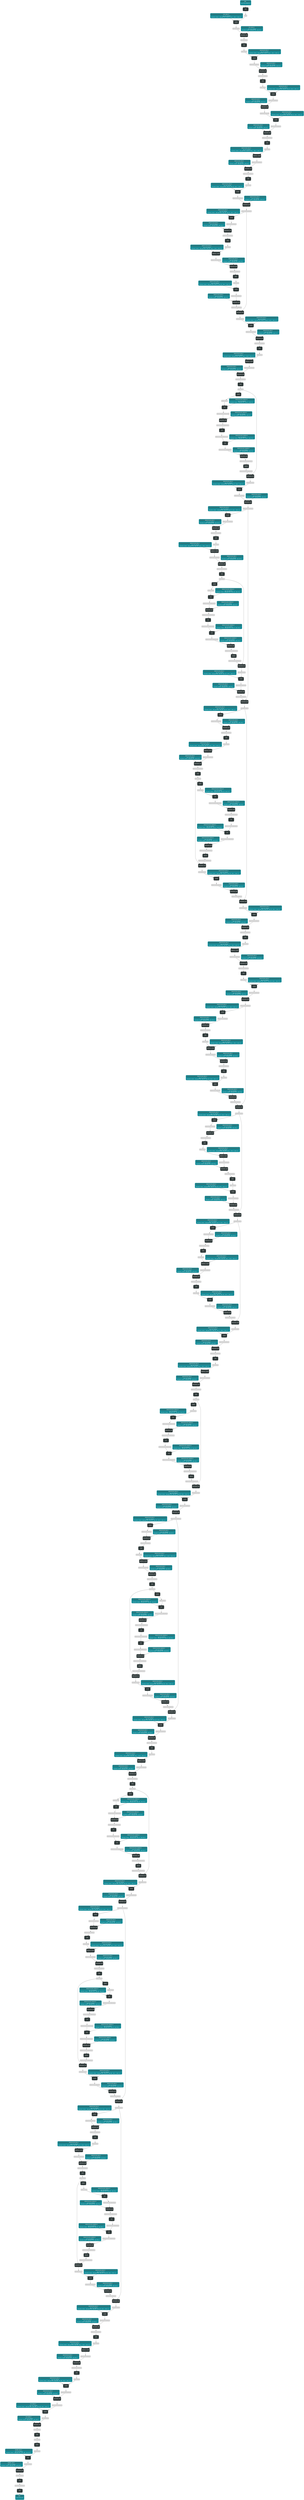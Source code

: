 digraph G {
title = "some graph"
rankdir="TB";
concentrate="true";
layout="dot";




op_441 [label=<<B>elementwise_add</B>> ,fontname="Arial",color="#303A3A",style="rounded, filled, bold",height="0.84",width="1.3",shape="box",fontcolor="#ffffff" ];
arg_339 [label="blocks.1.0.conv_pwl.tmp_0" ,color="#dddddd",fontcolor="#999999",shape="box",style="rounded,filled,bold",fontname="Arial" ];
arg_47 [label="blocks.4.0.conv_pwl.tmp_1" ,color="#dddddd",fontcolor="#999999",shape="box",style="rounded,filled,bold",fontname="Arial" ];
op_550 [label=<<B>mul</B>> ,fontname="Arial",color="#303A3A",style="rounded, filled, bold",height="0.84",width="1.3",shape="box",fontcolor="#ffffff" ];
param_97 [label=<<table cellpadding="5">
  <tr>
    <td bgcolor="#2b787e">
    <b>
blocks.3.1.conv_pw.b_0
    </b>
    </td>
  </tr>
  <tr>
    <td>
type: LOD_TENSOR<br />lod_tensor {
  tensor {
    data_type: FP32
    dims: 432
  }
}

    </td>  </tr>
</table>> ,fontname="Arial",color="#148b97",style="rounded,filled,bold",width="1.3",shape="none",fontcolor="#ffffff" ];
param_321 [label=<<table cellpadding="5">
  <tr>
    <td bgcolor="#2b787e">
    <b>
blocks.4.0.conv_dw.b_0
    </b>
    </td>
  </tr>
  <tr>
    <td>
type: LOD_TENSOR<br />lod_tensor {
  tensor {
    data_type: FP32
    dims: 432
  }
}

    </td>  </tr>
</table>> ,fontname="Arial",color="#148b97",style="rounded,filled,bold",width="1.3",shape="none",fontcolor="#ffffff" ];
op_413 [label=<<B>mul</B>> ,fontname="Arial",color="#303A3A",style="rounded, filled, bold",height="0.84",width="1.3",shape="box",fontcolor="#ffffff" ];
op_356 [label=<<B>depthwise_conv2d</B>> ,fontname="Arial",color="#303A3A",style="rounded, filled, bold",height="0.84",width="1.3",shape="box",fontcolor="#ffffff" ];
op_512 [label=<<B>elementwise_add</B>> ,fontname="Arial",color="#303A3A",style="rounded, filled, bold",height="0.84",width="1.3",shape="box",fontcolor="#ffffff" ];
op_481 [label=<<B>mul</B>> ,fontname="Arial",color="#303A3A",style="rounded, filled, bold",height="0.84",width="1.3",shape="box",fontcolor="#ffffff" ];
param_271 [label=<<table cellpadding="5">
  <tr>
    <td bgcolor="#2b787e">
    <b>
blocks.5.2.conv_pwl.b_0
    </b>
    </td>
  </tr>
  <tr>
    <td>
type: LOD_TENSOR<br />lod_tensor {
  tensor {
    data_type: FP32
    dims: 144
  }
}

    </td>  </tr>
</table>> ,fontname="Arial",color="#148b97",style="rounded,filled,bold",width="1.3",shape="none",fontcolor="#ffffff" ];
param_108 [label=<<table cellpadding="5">
  <tr>
    <td bgcolor="#2b787e">
    <b>
blocks.3.1.conv_dw.w_0
    </b>
    </td>
  </tr>
  <tr>
    <td>
type: LOD_TENSOR<br />lod_tensor {
  tensor {
    data_type: FP32
    dims: 432
    dims: 1
    dims: 3
    dims: 3
  }
}

    </td>  </tr>
</table>> ,fontname="Arial",color="#148b97",style="rounded,filled,bold",width="1.3",shape="none",fontcolor="#ffffff" ];
param_310 [label=<<table cellpadding="5">
  <tr>
    <td bgcolor="#2b787e">
    <b>
blocks.3.0.conv_dw.w_0
    </b>
    </td>
  </tr>
  <tr>
    <td>
type: LOD_TENSOR<br />lod_tensor {
  tensor {
    data_type: FP32
    dims: 240
    dims: 1
    dims: 3
    dims: 3
  }
}

    </td>  </tr>
</table>> ,fontname="Arial",color="#148b97",style="rounded,filled,bold",width="1.3",shape="none",fontcolor="#ffffff" ];
arg_343 [label="relu6_21.tmp_0" ,color="#dddddd",fontcolor="#999999",shape="box",style="rounded,filled,bold",fontname="Arial" ];
param_38 [label=<<table cellpadding="5">
  <tr>
    <td bgcolor="#2b787e">
    <b>
blocks.4.1.conv_dw.w_0
    </b>
    </td>
  </tr>
  <tr>
    <td>
type: LOD_TENSOR<br />lod_tensor {
  tensor {
    data_type: FP32
    dims: 624
    dims: 1
    dims: 3
    dims: 3
  }
}

    </td>  </tr>
</table>> ,fontname="Arial",color="#148b97",style="rounded,filled,bold",width="1.3",shape="none",fontcolor="#ffffff" ];
op_502 [label=<<B>conv2d</B>> ,fontname="Arial",color="#303A3A",style="rounded, filled, bold",height="0.84",width="1.3",shape="box",fontcolor="#ffffff" ];
op_451 [label=<<B>relu6</B>> ,fontname="Arial",color="#303A3A",style="rounded, filled, bold",height="0.84",width="1.3",shape="box",fontcolor="#ffffff" ];
param_10 [label=<<table cellpadding="5">
  <tr>
    <td bgcolor="#2b787e">
    <b>
blocks.5.0.conv_dw.b_0
    </b>
    </td>
  </tr>
  <tr>
    <td>
type: LOD_TENSOR<br />lod_tensor {
  tensor {
    data_type: FP32
    dims: 624
  }
}

    </td>  </tr>
</table>> ,fontname="Arial",color="#148b97",style="rounded,filled,bold",width="1.3",shape="none",fontcolor="#ffffff" ];
arg_202 [label="blocks.1.1.conv_pw.tmp_1" ,color="#dddddd",fontcolor="#999999",shape="box",style="rounded,filled,bold",fontname="Arial" ];
param_58 [label=<<table cellpadding="5">
  <tr>
    <td bgcolor="#2b787e">
    <b>
blocks.4.0.conv_dw.w_0
    </b>
    </td>
  </tr>
  <tr>
    <td>
type: LOD_TENSOR<br />lod_tensor {
  tensor {
    data_type: FP32
    dims: 432
    dims: 1
    dims: 3
    dims: 3
  }
}

    </td>  </tr>
</table>> ,fontname="Arial",color="#148b97",style="rounded,filled,bold",width="1.3",shape="none",fontcolor="#ffffff" ];
op_474 [label=<<B>depthwise_conv2d</B>> ,fontname="Arial",color="#303A3A",style="rounded, filled, bold",height="0.84",width="1.3",shape="box",fontcolor="#ffffff" ];
param_279 [label=<<table cellpadding="5">
  <tr>
    <td bgcolor="#2b787e">
    <b>
blocks.5.0.conv_pwl.b_0
    </b>
    </td>
  </tr>
  <tr>
    <td>
type: LOD_TENSOR<br />lod_tensor {
  tensor {
    data_type: FP32
    dims: 144
  }
}

    </td>  </tr>
</table>> ,fontname="Arial",color="#148b97",style="rounded,filled,bold",width="1.3",shape="none",fontcolor="#ffffff" ];
op_551 [label=<<B>elementwise_add</B>> ,fontname="Arial",color="#303A3A",style="rounded, filled, bold",height="0.84",width="1.3",shape="box",fontcolor="#ffffff" ];
op_357 [label=<<B>elementwise_add</B>> ,fontname="Arial",color="#303A3A",style="rounded, filled, bold",height="0.84",width="1.3",shape="box",fontcolor="#ffffff" ];
arg_246 [label="blocks.2.0.conv_dw.tmp_1" ,color="#dddddd",fontcolor="#999999",shape="box",style="rounded,filled,bold",fontname="Arial" ];
op_348 [label=<<B>conv2d</B>> ,fontname="Arial",color="#303A3A",style="rounded, filled, bold",height="0.84",width="1.3",shape="box",fontcolor="#ffffff" ];
param_36 [label=<<table cellpadding="5">
  <tr>
    <td bgcolor="#2b787e">
    <b>
blocks.4.1.conv_pw.w_0
    </b>
    </td>
  </tr>
  <tr>
    <td>
type: LOD_TENSOR<br />lod_tensor {
  tensor {
    data_type: FP32
    dims: 624
    dims: 104
    dims: 1
    dims: 1
  }
}

    </td>  </tr>
</table>> ,fontname="Arial",color="#148b97",style="rounded,filled,bold",width="1.3",shape="none",fontcolor="#ffffff" ];
op_439 [label=<<B>relu6</B>> ,fontname="Arial",color="#303A3A",style="rounded, filled, bold",height="0.84",width="1.3",shape="box",fontcolor="#ffffff" ];
arg_129 [label="sepconv.conv_pw.tmp_1" ,color="#dddddd",fontcolor="#999999",shape="box",style="rounded,filled,bold",fontname="Arial" ];
param_115 [label=<<table cellpadding="5">
  <tr>
    <td bgcolor="#2b787e">
    <b>
blocks.2.1.conv_pw.w_0
    </b>
    </td>
  </tr>
  <tr>
    <td>
type: LOD_TENSOR<br />lod_tensor {
  tensor {
    data_type: FP32
    dims: 120
    dims: 40
    dims: 1
    dims: 1
  }
}

    </td>  </tr>
</table>> ,fontname="Arial",color="#148b97",style="rounded,filled,bold",width="1.3",shape="none",fontcolor="#ffffff" ];
op_344 [label=<<B>feed</B>> ,fontname="Arial",color="#303A3A",style="rounded, filled, bold",height="0.84",width="1.3",shape="box",fontcolor="#ffffff" ];
param_48 [label=<<table cellpadding="5">
  <tr>
    <td bgcolor="#2b787e">
    <b>
blocks.3.3.conv_pwl.b_0
    </b>
    </td>
  </tr>
  <tr>
    <td>
type: LOD_TENSOR<br />lod_tensor {
  tensor {
    data_type: FP32
    dims: 72
  }
}

    </td>  </tr>
</table>> ,fontname="Arial",color="#148b97",style="rounded,filled,bold",width="1.3",shape="none",fontcolor="#ffffff" ];
param_56 [label=<<table cellpadding="5">
  <tr>
    <td bgcolor="#2b787e">
    <b>
blocks.5.0.se.conv_reduce.w_0
    </b>
    </td>
  </tr>
  <tr>
    <td>
type: LOD_TENSOR<br />lod_tensor {
  tensor {
    data_type: FP32
    dims: 624
    dims: 26
  }
}

    </td>  </tr>
</table>> ,fontname="Arial",color="#148b97",style="rounded,filled,bold",width="1.3",shape="none",fontcolor="#ffffff" ];
param_155 [label=<<table cellpadding="5">
  <tr>
    <td bgcolor="#2b787e">
    <b>
blocks.5.2.conv_pwl.w_0
    </b>
    </td>
  </tr>
  <tr>
    <td>
type: LOD_TENSOR<br />lod_tensor {
  tensor {
    data_type: FP32
    dims: 144
    dims: 864
    dims: 1
    dims: 1
  }
}

    </td>  </tr>
</table>> ,fontname="Arial",color="#148b97",style="rounded,filled,bold",width="1.3",shape="none",fontcolor="#ffffff" ];
arg_278 [label="blocks.2.1.conv_pwl.tmp_0" ,color="#dddddd",fontcolor="#999999",shape="box",style="rounded,filled,bold",fontname="Arial" ];
op_359 [label=<<B>conv2d</B>> ,fontname="Arial",color="#303A3A",style="rounded, filled, bold",height="0.84",width="1.3",shape="box",fontcolor="#ffffff" ];
op_403 [label=<<B>conv2d</B>> ,fontname="Arial",color="#303A3A",style="rounded, filled, bold",height="0.84",width="1.3",shape="box",fontcolor="#ffffff" ];
arg_340 [label="blocks.1.1.conv_pwl.tmp_0" ,color="#dddddd",fontcolor="#999999",shape="box",style="rounded,filled,bold",fontname="Arial" ];
op_392 [label=<<B>pool2d</B>> ,fontname="Arial",color="#303A3A",style="rounded, filled, bold",height="0.84",width="1.3",shape="box",fontcolor="#ffffff" ];
arg_154 [label="blocks.2.2.se.conv_expand.tmp_1" ,color="#dddddd",fontcolor="#999999",shape="box",style="rounded,filled,bold",fontname="Arial" ];
op_404 [label=<<B>elementwise_add</B>> ,fontname="Arial",color="#303A3A",style="rounded, filled, bold",height="0.84",width="1.3",shape="box",fontcolor="#ffffff" ];
op_416 [label=<<B>elementwise_mul</B>> ,fontname="Arial",color="#303A3A",style="rounded, filled, bold",height="0.84",width="1.3",shape="box",fontcolor="#ffffff" ];
arg_55 [label="blocks.4.1.se.conv_reduce.tmp_1" ,color="#dddddd",fontcolor="#999999",shape="box",style="rounded,filled,bold",fontname="Arial" ];
arg_208 [label="blocks.3.2.conv_pwl.tmp_1" ,color="#dddddd",fontcolor="#999999",shape="box",style="rounded,filled,bold",fontname="Arial" ];
param_134 [label=<<table cellpadding="5">
  <tr>
    <td bgcolor="#2b787e">
    <b>
blocks.2.2.conv_pw.w_0
    </b>
    </td>
  </tr>
  <tr>
    <td>
type: LOD_TENSOR<br />lod_tensor {
  tensor {
    data_type: FP32
    dims: 120
    dims: 40
    dims: 1
    dims: 1
  }
}

    </td>  </tr>
</table>> ,fontname="Arial",color="#148b97",style="rounded,filled,bold",width="1.3",shape="none",fontcolor="#ffffff" ];
op_346 [label=<<B>elementwise_add</B>> ,fontname="Arial",color="#303A3A",style="rounded, filled, bold",height="0.84",width="1.3",shape="box",fontcolor="#ffffff" ];
arg_259 [label="blocks.4.1.conv_pw.tmp_1" ,color="#dddddd",fontcolor="#999999",shape="box",style="rounded,filled,bold",fontname="Arial" ];
param_51 [label=<<table cellpadding="5">
  <tr>
    <td bgcolor="#2b787e">
    <b>
blocks.3.2.conv_dw.b_0
    </b>
    </td>
  </tr>
  <tr>
    <td>
type: LOD_TENSOR<br />lod_tensor {
  tensor {
    data_type: FP32
    dims: 432
  }
}

    </td>  </tr>
</table>> ,fontname="Arial",color="#148b97",style="rounded,filled,bold",width="1.3",shape="none",fontcolor="#ffffff" ];
op_544 [label=<<B>conv2d</B>> ,fontname="Arial",color="#303A3A",style="rounded, filled, bold",height="0.84",width="1.3",shape="box",fontcolor="#ffffff" ];
param_218 [label=<<table cellpadding="5">
  <tr>
    <td bgcolor="#2b787e">
    <b>
blocks.2.1.conv_pwl.b_0
    </b>
    </td>
  </tr>
  <tr>
    <td>
type: LOD_TENSOR<br />lod_tensor {
  tensor {
    data_type: FP32
    dims: 40
  }
}

    </td>  </tr>
</table>> ,fontname="Arial",color="#148b97",style="rounded,filled,bold",width="1.3",shape="none",fontcolor="#ffffff" ];
op_418 [label=<<B>elementwise_add</B>> ,fontname="Arial",color="#303A3A",style="rounded, filled, bold",height="0.84",width="1.3",shape="box",fontcolor="#ffffff" ];
op_517 [label=<<B>elementwise_mul</B>> ,fontname="Arial",color="#303A3A",style="rounded, filled, bold",height="0.84",width="1.3",shape="box",fontcolor="#ffffff" ];
op_480 [label=<<B>relu</B>> ,fontname="Arial",color="#303A3A",style="rounded, filled, bold",height="0.84",width="1.3",shape="box",fontcolor="#ffffff" ];
arg_217 [label="relu6_25.tmp_0" ,color="#dddddd",fontcolor="#999999",shape="box",style="rounded,filled,bold",fontname="Arial" ];
op_540 [label=<<B>relu6</B>> ,fontname="Arial",color="#303A3A",style="rounded, filled, bold",height="0.84",width="1.3",shape="box",fontcolor="#ffffff" ];
arg_230 [label="relu6_24.tmp_0" ,color="#dddddd",fontcolor="#999999",shape="box",style="rounded,filled,bold",fontname="Arial" ];
op_503 [label=<<B>elementwise_add</B>> ,fontname="Arial",color="#303A3A",style="rounded, filled, bold",height="0.84",width="1.3",shape="box",fontcolor="#ffffff" ];
param_41 [label=<<table cellpadding="5">
  <tr>
    <td bgcolor="#2b787e">
    <b>
blocks.4.0.se.conv_reduce.w_0
    </b>
    </td>
  </tr>
  <tr>
    <td>
type: LOD_TENSOR<br />lod_tensor {
  tensor {
    data_type: FP32
    dims: 432
    dims: 18
  }
}

    </td>  </tr>
</table>> ,fontname="Arial",color="#148b97",style="rounded,filled,bold",width="1.3",shape="none",fontcolor="#ffffff" ];
op_405 [label=<<B>relu6</B>> ,fontname="Arial",color="#303A3A",style="rounded, filled, bold",height="0.84",width="1.3",shape="box",fontcolor="#ffffff" ];
op_482 [label=<<B>elementwise_add</B>> ,fontname="Arial",color="#303A3A",style="rounded, filled, bold",height="0.84",width="1.3",shape="box",fontcolor="#ffffff" ];
arg_312 [label="blocks.2.0.conv_pw.tmp_0" ,color="#dddddd",fontcolor="#999999",shape="box",style="rounded,filled,bold",fontname="Arial" ];
param_7 [label=<<table cellpadding="5">
  <tr>
    <td bgcolor="#2b787e">
    <b>
blocks.5.0.conv_pw.b_0
    </b>
    </td>
  </tr>
  <tr>
    <td>
type: LOD_TENSOR<br />lod_tensor {
  tensor {
    data_type: FP32
    dims: 624
  }
}

    </td>  </tr>
</table>> ,fontname="Arial",color="#148b97",style="rounded,filled,bold",width="1.3",shape="none",fontcolor="#ffffff" ];
param_245 [label=<<table cellpadding="5">
  <tr>
    <td bgcolor="#2b787e">
    <b>
sepconv.conv_pw.b_0
    </b>
    </td>
  </tr>
  <tr>
    <td>
type: LOD_TENSOR<br />lod_tensor {
  tensor {
    data_type: FP32
    dims: 16
  }
}

    </td>  </tr>
</table>> ,fontname="Arial",color="#148b97",style="rounded,filled,bold",width="1.3",shape="none",fontcolor="#ffffff" ];
arg_201 [label="pool2d_7.tmp_0" ,color="#dddddd",fontcolor="#999999",shape="box",style="rounded,filled,bold",fontname="Arial" ];
arg_261 [label="conv_head.tmp_1" ,color="#dddddd",fontcolor="#999999",shape="box",style="rounded,filled,bold",fontname="Arial" ];
op_415 [label=<<B>sigmoid</B>> ,fontname="Arial",color="#303A3A",style="rounded, filled, bold",height="0.84",width="1.3",shape="box",fontcolor="#ffffff" ];
arg_93 [label="blocks.3.2.conv_dw.tmp_1" ,color="#dddddd",fontcolor="#999999",shape="box",style="rounded,filled,bold",fontname="Arial" ];
param_75 [label=<<table cellpadding="5">
  <tr>
    <td bgcolor="#2b787e">
    <b>
blocks.5.0.se.conv_expand.b_0
    </b>
    </td>
  </tr>
  <tr>
    <td>
type: LOD_TENSOR<br />lod_tensor {
  tensor {
    data_type: FP32
    dims: 624
  }
}

    </td>  </tr>
</table>> ,fontname="Arial",color="#148b97",style="rounded,filled,bold",width="1.3",shape="none",fontcolor="#ffffff" ];
arg_242 [label="elementwise_add_5" ,color="#dddddd",fontcolor="#999999",shape="box",style="rounded,filled,bold",fontname="Arial" ];
arg_220 [label="relu6_4.tmp_0" ,color="#dddddd",fontcolor="#999999",shape="box",style="rounded,filled,bold",fontname="Arial" ];
arg_213 [label="sepconv.conv_dw.tmp_1" ,color="#dddddd",fontcolor="#999999",shape="box",style="rounded,filled,bold",fontname="Arial" ];
op_368 [label=<<B>elementwise_add</B>> ,fontname="Arial",color="#303A3A",style="rounded, filled, bold",height="0.84",width="1.3",shape="box",fontcolor="#ffffff" ];
op_347 [label=<<B>relu6</B>> ,fontname="Arial",color="#303A3A",style="rounded, filled, bold",height="0.84",width="1.3",shape="box",fontcolor="#ffffff" ];
arg_117 [label="blocks.4.0.se.conv_expand.tmp_1" ,color="#dddddd",fontcolor="#999999",shape="box",style="rounded,filled,bold",fontname="Arial" ];
param_162 [label=<<table cellpadding="5">
  <tr>
    <td bgcolor="#2b787e">
    <b>
blocks.5.2.se.conv_reduce.w_0
    </b>
    </td>
  </tr>
  <tr>
    <td>
type: LOD_TENSOR<br />lod_tensor {
  tensor {
    data_type: FP32
    dims: 864
    dims: 36
  }
}

    </td>  </tr>
</table>> ,fontname="Arial",color="#148b97",style="rounded,filled,bold",width="1.3",shape="none",fontcolor="#ffffff" ];
param_128 [label=<<table cellpadding="5">
  <tr>
    <td bgcolor="#2b787e">
    <b>
blocks.2.2.se.conv_expand.b_0
    </b>
    </td>
  </tr>
  <tr>
    <td>
type: LOD_TENSOR<br />lod_tensor {
  tensor {
    data_type: FP32
    dims: 120
  }
}

    </td>  </tr>
</table>> ,fontname="Arial",color="#148b97",style="rounded,filled,bold",width="1.3",shape="none",fontcolor="#ffffff" ];
arg_329 [label="blocks.2.1.se.conv_reduce.tmp_1" ,color="#dddddd",fontcolor="#999999",shape="box",style="rounded,filled,bold",fontname="Arial" ];
param_270 [label=<<table cellpadding="5">
  <tr>
    <td bgcolor="#2b787e">
    <b>
blocks.2.1.se.conv_reduce.b_0
    </b>
    </td>
  </tr>
  <tr>
    <td>
type: LOD_TENSOR<br />lod_tensor {
  tensor {
    data_type: FP32
    dims: 10
  }
}

    </td>  </tr>
</table>> ,fontname="Arial",color="#148b97",style="rounded,filled,bold",width="1.3",shape="none",fontcolor="#ffffff" ];
param_304 [label=<<table cellpadding="5">
  <tr>
    <td bgcolor="#2b787e">
    <b>
blocks.5.0.se.conv_expand.w_0
    </b>
    </td>
  </tr>
  <tr>
    <td>
type: LOD_TENSOR<br />lod_tensor {
  tensor {
    data_type: FP32
    dims: 26
    dims: 624
  }
}

    </td>  </tr>
</table>> ,fontname="Arial",color="#148b97",style="rounded,filled,bold",width="1.3",shape="none",fontcolor="#ffffff" ];
param_241 [label=<<table cellpadding="5">
  <tr>
    <td bgcolor="#2b787e">
    <b>
blocks.5.2.se.conv_expand.b_0
    </b>
    </td>
  </tr>
  <tr>
    <td>
type: LOD_TENSOR<br />lod_tensor {
  tensor {
    data_type: FP32
    dims: 864
  }
}

    </td>  </tr>
</table>> ,fontname="Arial",color="#148b97",style="rounded,filled,bold",width="1.3",shape="none",fontcolor="#ffffff" ];
arg_196 [label="relu6_12.tmp_0" ,color="#dddddd",fontcolor="#999999",shape="box",style="rounded,filled,bold",fontname="Arial" ];
param_222 [label=<<table cellpadding="5">
  <tr>
    <td bgcolor="#2b787e">
    <b>
blocks.5.2.conv_pw.b_0
    </b>
    </td>
  </tr>
  <tr>
    <td>
type: LOD_TENSOR<br />lod_tensor {
  tensor {
    data_type: FP32
    dims: 864
  }
}

    </td>  </tr>
</table>> ,fontname="Arial",color="#148b97",style="rounded,filled,bold",width="1.3",shape="none",fontcolor="#ffffff" ];
op_398 [label=<<B>sigmoid</B>> ,fontname="Arial",color="#303A3A",style="rounded, filled, bold",height="0.84",width="1.3",shape="box",fontcolor="#ffffff" ];
param_1 [label=<<table cellpadding="5">
  <tr>
    <td bgcolor="#2b787e">
    <b>
fetch
    </b>
    </td>
  </tr>
  <tr>
    <td>
type: FETCH_LIST<br />
    </td>  </tr>
</table>> ,fontname="Arial",color="#148b97",style="rounded,filled,bold",width="1.3",shape="none",fontcolor="#ffffff" ];
param_295 [label=<<table cellpadding="5">
  <tr>
    <td bgcolor="#2b787e">
    <b>
blocks.2.1.conv_dw.b_0
    </b>
    </td>
  </tr>
  <tr>
    <td>
type: LOD_TENSOR<br />lod_tensor {
  tensor {
    data_type: FP32
    dims: 120
  }
}

    </td>  </tr>
</table>> ,fontname="Arial",color="#148b97",style="rounded,filled,bold",width="1.3",shape="none",fontcolor="#ffffff" ];
op_486 [label=<<B>elementwise_add</B>> ,fontname="Arial",color="#303A3A",style="rounded, filled, bold",height="0.84",width="1.3",shape="box",fontcolor="#ffffff" ];
op_479 [label=<<B>elementwise_add</B>> ,fontname="Arial",color="#303A3A",style="rounded, filled, bold",height="0.84",width="1.3",shape="box",fontcolor="#ffffff" ];
arg_118 [label="blocks.2.0.se.conv_expand.tmp_0" ,color="#dddddd",fontcolor="#999999",shape="box",style="rounded,filled,bold",fontname="Arial" ];
param_104 [label=<<table cellpadding="5">
  <tr>
    <td bgcolor="#2b787e">
    <b>
blocks.2.0.se.conv_expand.w_0
    </b>
    </td>
  </tr>
  <tr>
    <td>
type: LOD_TENSOR<br />lod_tensor {
  tensor {
    data_type: FP32
    dims: 6
    dims: 72
  }
}

    </td>  </tr>
</table>> ,fontname="Arial",color="#148b97",style="rounded,filled,bold",width="1.3",shape="none",fontcolor="#ffffff" ];
arg_265 [label="relu6_8.tmp_0" ,color="#dddddd",fontcolor="#999999",shape="box",style="rounded,filled,bold",fontname="Arial" ];
arg_24 [label="blocks.4.1.se.conv_expand.tmp_1" ,color="#dddddd",fontcolor="#999999",shape="box",style="rounded,filled,bold",fontname="Arial" ];
arg_95 [label="blocks.1.1.conv_pw.tmp_0" ,color="#dddddd",fontcolor="#999999",shape="box",style="rounded,filled,bold",fontname="Arial" ];
op_362 [label=<<B>elementwise_add</B>> ,fontname="Arial",color="#303A3A",style="rounded, filled, bold",height="0.84",width="1.3",shape="box",fontcolor="#ffffff" ];
op_504 [label=<<B>conv2d</B>> ,fontname="Arial",color="#303A3A",style="rounded, filled, bold",height="0.84",width="1.3",shape="box",fontcolor="#ffffff" ];
arg_174 [label="blocks.2.1.conv_pwl.tmp_1" ,color="#dddddd",fontcolor="#999999",shape="box",style="rounded,filled,bold",fontname="Arial" ];
arg_142 [label="blocks.2.0.conv_pw.tmp_1" ,color="#dddddd",fontcolor="#999999",shape="box",style="rounded,filled,bold",fontname="Arial" ];
arg_285 [label="blocks.3.3.conv_dw.tmp_0" ,color="#dddddd",fontcolor="#999999",shape="box",style="rounded,filled,bold",fontname="Arial" ];
arg_216 [label="pool2d_4.tmp_0" ,color="#dddddd",fontcolor="#999999",shape="box",style="rounded,filled,bold",fontname="Arial" ];
op_519 [label=<<B>elementwise_add</B>> ,fontname="Arial",color="#303A3A",style="rounded, filled, bold",height="0.84",width="1.3",shape="box",fontcolor="#ffffff" ];
op_396 [label=<<B>mul</B>> ,fontname="Arial",color="#303A3A",style="rounded, filled, bold",height="0.84",width="1.3",shape="box",fontcolor="#ffffff" ];
arg_308 [label="blocks.5.0.conv_dw.tmp_0" ,color="#dddddd",fontcolor="#999999",shape="box",style="rounded,filled,bold",fontname="Arial" ];
arg_290 [label="blocks.2.2.conv_dw.tmp_0" ,color="#dddddd",fontcolor="#999999",shape="box",style="rounded,filled,bold",fontname="Arial" ];
param_276 [label=<<table cellpadding="5">
  <tr>
    <td bgcolor="#2b787e">
    <b>
blocks.6.0.conv_pwl.w_0
    </b>
    </td>
  </tr>
  <tr>
    <td>
type: LOD_TENSOR<br />lod_tensor {
  tensor {
    data_type: FP32
    dims: 288
    dims: 864
    dims: 1
    dims: 1
  }
}

    </td>  </tr>
</table>> ,fontname="Arial",color="#148b97",style="rounded,filled,bold",width="1.3",shape="none",fontcolor="#ffffff" ];
param_263 [label=<<table cellpadding="5">
  <tr>
    <td bgcolor="#2b787e">
    <b>
blocks.3.1.conv_pwl.b_0
    </b>
    </td>
  </tr>
  <tr>
    <td>
type: LOD_TENSOR<br />lod_tensor {
  tensor {
    data_type: FP32
    dims: 72
  }
}

    </td>  </tr>
</table>> ,fontname="Arial",color="#148b97",style="rounded,filled,bold",width="1.3",shape="none",fontcolor="#ffffff" ];
op_472 [label=<<B>elementwise_add</B>> ,fontname="Arial",color="#303A3A",style="rounded, filled, bold",height="0.84",width="1.3",shape="box",fontcolor="#ffffff" ];
arg_44 [label="blocks.4.0.se.conv_expand.tmp_2" ,color="#dddddd",fontcolor="#999999",shape="box",style="rounded,filled,bold",fontname="Arial" ];
arg_127 [label="blocks.3.2.conv_pwl.tmp_0" ,color="#dddddd",fontcolor="#999999",shape="box",style="rounded,filled,bold",fontname="Arial" ];
op_515 [label=<<B>elementwise_add</B>> ,fontname="Arial",color="#303A3A",style="rounded, filled, bold",height="0.84",width="1.3",shape="box",fontcolor="#ffffff" ];
op_443 [label=<<B>conv2d</B>> ,fontname="Arial",color="#303A3A",style="rounded, filled, bold",height="0.84",width="1.3",shape="box",fontcolor="#ffffff" ];
arg_294 [label="blocks.5.2.se.conv_expand.tmp_1" ,color="#dddddd",fontcolor="#999999",shape="box",style="rounded,filled,bold",fontname="Arial" ];
op_354 [label=<<B>elementwise_add</B>> ,fontname="Arial",color="#303A3A",style="rounded, filled, bold",height="0.84",width="1.3",shape="box",fontcolor="#ffffff" ];
param_319 [label=<<table cellpadding="5">
  <tr>
    <td bgcolor="#2b787e">
    <b>
blocks.5.0.conv_pw.w_0
    </b>
    </td>
  </tr>
  <tr>
    <td>
type: LOD_TENSOR<br />lod_tensor {
  tensor {
    data_type: FP32
    dims: 624
    dims: 104
    dims: 1
    dims: 1
  }
}

    </td>  </tr>
</table>> ,fontname="Arial",color="#148b97",style="rounded,filled,bold",width="1.3",shape="none",fontcolor="#ffffff" ];
arg_307 [label="conv_stem.tmp_0" ,color="#dddddd",fontcolor="#999999",shape="box",style="rounded,filled,bold",fontname="Arial" ];
op_411 [label=<<B>elementwise_add</B>> ,fontname="Arial",color="#303A3A",style="rounded, filled, bold",height="0.84",width="1.3",shape="box",fontcolor="#ffffff" ];
op_371 [label=<<B>elementwise_add</B>> ,fontname="Arial",color="#303A3A",style="rounded, filled, bold",height="0.84",width="1.3",shape="box",fontcolor="#ffffff" ];
op_394 [label=<<B>elementwise_add</B>> ,fontname="Arial",color="#303A3A",style="rounded, filled, bold",height="0.84",width="1.3",shape="box",fontcolor="#ffffff" ];
op_490 [label=<<B>relu6</B>> ,fontname="Arial",color="#303A3A",style="rounded, filled, bold",height="0.84",width="1.3",shape="box",fontcolor="#ffffff" ];
op_410 [label=<<B>mul</B>> ,fontname="Arial",color="#303A3A",style="rounded, filled, bold",height="0.84",width="1.3",shape="box",fontcolor="#ffffff" ];
param_73 [label=<<table cellpadding="5">
  <tr>
    <td bgcolor="#2b787e">
    <b>
blocks.2.1.se.conv_expand.b_0
    </b>
    </td>
  </tr>
  <tr>
    <td>
type: LOD_TENSOR<br />lod_tensor {
  tensor {
    data_type: FP32
    dims: 120
  }
}

    </td>  </tr>
</table>> ,fontname="Arial",color="#148b97",style="rounded,filled,bold",width="1.3",shape="none",fontcolor="#ffffff" ];
op_352 [label=<<B>elementwise_add</B>> ,fontname="Arial",color="#303A3A",style="rounded, filled, bold",height="0.84",width="1.3",shape="box",fontcolor="#ffffff" ];
op_454 [label=<<B>elementwise_add</B>> ,fontname="Arial",color="#303A3A",style="rounded, filled, bold",height="0.84",width="1.3",shape="box",fontcolor="#ffffff" ];
op_423 [label=<<B>depthwise_conv2d</B>> ,fontname="Arial",color="#303A3A",style="rounded, filled, bold",height="0.84",width="1.3",shape="box",fontcolor="#ffffff" ];
arg_124 [label="blocks.2.0.conv_pwl.tmp_0" ,color="#dddddd",fontcolor="#999999",shape="box",style="rounded,filled,bold",fontname="Arial" ];
arg_253 [label="elementwise_mul_3" ,color="#dddddd",fontcolor="#999999",shape="box",style="rounded,filled,bold",fontname="Arial" ];
param_130 [label=<<table cellpadding="5">
  <tr>
    <td bgcolor="#2b787e">
    <b>
blocks.2.0.conv_pwl.b_0
    </b>
    </td>
  </tr>
  <tr>
    <td>
type: LOD_TENSOR<br />lod_tensor {
  tensor {
    data_type: FP32
    dims: 40
  }
}

    </td>  </tr>
</table>> ,fontname="Arial",color="#148b97",style="rounded,filled,bold",width="1.3",shape="none",fontcolor="#ffffff" ];
op_434 [label=<<B>conv2d</B>> ,fontname="Arial",color="#303A3A",style="rounded, filled, bold",height="0.84",width="1.3",shape="box",fontcolor="#ffffff" ];
op_390 [label=<<B>elementwise_add</B>> ,fontname="Arial",color="#303A3A",style="rounded, filled, bold",height="0.84",width="1.3",shape="box",fontcolor="#ffffff" ];
op_467 [label=<<B>sigmoid</B>> ,fontname="Arial",color="#303A3A",style="rounded, filled, bold",height="0.84",width="1.3",shape="box",fontcolor="#ffffff" ];
arg_190 [label="blocks.6.0.conv_pw.tmp_0" ,color="#dddddd",fontcolor="#999999",shape="box",style="rounded,filled,bold",fontname="Arial" ];
param_145 [label=<<table cellpadding="5">
  <tr>
    <td bgcolor="#2b787e">
    <b>
blocks.2.2.se.conv_expand.w_0
    </b>
    </td>
  </tr>
  <tr>
    <td>
type: LOD_TENSOR<br />lod_tensor {
  tensor {
    data_type: FP32
    dims: 10
    dims: 120
  }
}

    </td>  </tr>
</table>> ,fontname="Arial",color="#148b97",style="rounded,filled,bold",width="1.3",shape="none",fontcolor="#ffffff" ];
arg_233 [label="sepconv.conv_dw.tmp_0" ,color="#dddddd",fontcolor="#999999",shape="box",style="rounded,filled,bold",fontname="Arial" ];
arg_336 [label="blocks.5.0.se.conv_reduce.tmp_0" ,color="#dddddd",fontcolor="#999999",shape="box",style="rounded,filled,bold",fontname="Arial" ];
arg_136 [label="blocks.5.1.se.conv_expand.tmp_0" ,color="#dddddd",fontcolor="#999999",shape="box",style="rounded,filled,bold",fontname="Arial" ];
op_535 [label=<<B>conv2d</B>> ,fontname="Arial",color="#303A3A",style="rounded, filled, bold",height="0.84",width="1.3",shape="box",fontcolor="#ffffff" ];
param_132 [label=<<table cellpadding="5">
  <tr>
    <td bgcolor="#2b787e">
    <b>
blocks.2.0.se.conv_expand.b_0
    </b>
    </td>
  </tr>
  <tr>
    <td>
type: LOD_TENSOR<br />lod_tensor {
  tensor {
    data_type: FP32
    dims: 72
  }
}

    </td>  </tr>
</table>> ,fontname="Arial",color="#148b97",style="rounded,filled,bold",width="1.3",shape="none",fontcolor="#ffffff" ];
arg_42 [label="blocks.4.0.se.conv_reduce.tmp_1" ,color="#dddddd",fontcolor="#999999",shape="box",style="rounded,filled,bold",fontname="Arial" ];
param_89 [label=<<table cellpadding="5">
  <tr>
    <td bgcolor="#2b787e">
    <b>
blocks.1.1.conv_pwl.b_0
    </b>
    </td>
  </tr>
  <tr>
    <td>
type: LOD_TENSOR<br />lod_tensor {
  tensor {
    data_type: FP32
    dims: 24
  }
}

    </td>  </tr>
</table>> ,fontname="Arial",color="#148b97",style="rounded,filled,bold",width="1.3",shape="none",fontcolor="#ffffff" ];
arg_232 [label="pool2d_1.tmp_0" ,color="#dddddd",fontcolor="#999999",shape="box",style="rounded,filled,bold",fontname="Arial" ];
op_536 [label=<<B>elementwise_add</B>> ,fontname="Arial",color="#303A3A",style="rounded, filled, bold",height="0.84",width="1.3",shape="box",fontcolor="#ffffff" ];
arg_176 [label="blocks.5.1.se.conv_reduce.tmp_2" ,color="#dddddd",fontcolor="#999999",shape="box",style="rounded,filled,bold",fontname="Arial" ];
param_85 [label=<<table cellpadding="5">
  <tr>
    <td bgcolor="#2b787e">
    <b>
blocks.3.2.conv_pwl.b_0
    </b>
    </td>
  </tr>
  <tr>
    <td>
type: LOD_TENSOR<br />lod_tensor {
  tensor {
    data_type: FP32
    dims: 72
  }
}

    </td>  </tr>
</table>> ,fontname="Arial",color="#148b97",style="rounded,filled,bold",width="1.3",shape="none",fontcolor="#ffffff" ];
op_457 [label=<<B>relu6</B>> ,fontname="Arial",color="#303A3A",style="rounded, filled, bold",height="0.84",width="1.3",shape="box",fontcolor="#ffffff" ];
param_156 [label=<<table cellpadding="5">
  <tr>
    <td bgcolor="#2b787e">
    <b>
blocks.5.1.conv_pwl.w_0
    </b>
    </td>
  </tr>
  <tr>
    <td>
type: LOD_TENSOR<br />lod_tensor {
  tensor {
    data_type: FP32
    dims: 144
    dims: 864
    dims: 1
    dims: 1
  }
}

    </td>  </tr>
</table>> ,fontname="Arial",color="#148b97",style="rounded,filled,bold",width="1.3",shape="none",fontcolor="#ffffff" ];
param_80 [label=<<table cellpadding="5">
  <tr>
    <td bgcolor="#2b787e">
    <b>
blocks.2.0.conv_dw.b_0
    </b>
    </td>
  </tr>
  <tr>
    <td>
type: LOD_TENSOR<br />lod_tensor {
  tensor {
    data_type: FP32
    dims: 72
  }
}

    </td>  </tr>
</table>> ,fontname="Arial",color="#148b97",style="rounded,filled,bold",width="1.3",shape="none",fontcolor="#ffffff" ];
arg_238 [label="elementwise_add_2" ,color="#dddddd",fontcolor="#999999",shape="box",style="rounded,filled,bold",fontname="Arial" ];
op_397 [label=<<B>elementwise_add</B>> ,fontname="Arial",color="#303A3A",style="rounded, filled, bold",height="0.84",width="1.3",shape="box",fontcolor="#ffffff" ];
param_16 [label=<<table cellpadding="5">
  <tr>
    <td bgcolor="#2b787e">
    <b>
blocks.4.1.se.conv_reduce.b_0
    </b>
    </td>
  </tr>
  <tr>
    <td>
type: LOD_TENSOR<br />lod_tensor {
  tensor {
    data_type: FP32
    dims: 26
  }
}

    </td>  </tr>
</table>> ,fontname="Arial",color="#148b97",style="rounded,filled,bold",width="1.3",shape="none",fontcolor="#ffffff" ];
arg_237 [label="elementwise_add_3" ,color="#dddddd",fontcolor="#999999",shape="box",style="rounded,filled,bold",fontname="Arial" ];
arg_29 [label="blocks.3.0.conv_dw.tmp_0" ,color="#dddddd",fontcolor="#999999",shape="box",style="rounded,filled,bold",fontname="Arial" ];
param_8 [label=<<table cellpadding="5">
  <tr>
    <td bgcolor="#2b787e">
    <b>
blocks.3.0.conv_pwl.b_0
    </b>
    </td>
  </tr>
  <tr>
    <td>
type: LOD_TENSOR<br />lod_tensor {
  tensor {
    data_type: FP32
    dims: 72
  }
}

    </td>  </tr>
</table>> ,fontname="Arial",color="#148b97",style="rounded,filled,bold",width="1.3",shape="none",fontcolor="#ffffff" ];
arg_292 [label="blocks.4.1.conv_pwl.tmp_0" ,color="#dddddd",fontcolor="#999999",shape="box",style="rounded,filled,bold",fontname="Arial" ];
op_468 [label=<<B>elementwise_mul</B>> ,fontname="Arial",color="#303A3A",style="rounded, filled, bold",height="0.84",width="1.3",shape="box",fontcolor="#ffffff" ];
param_21 [label=<<table cellpadding="5">
  <tr>
    <td bgcolor="#2b787e">
    <b>
blocks.5.0.conv_dw.w_0
    </b>
    </td>
  </tr>
  <tr>
    <td>
type: LOD_TENSOR<br />lod_tensor {
  tensor {
    data_type: FP32
    dims: 624
    dims: 1
    dims: 5
    dims: 5
  }
}

    </td>  </tr>
</table>> ,fontname="Arial",color="#148b97",style="rounded,filled,bold",width="1.3",shape="none",fontcolor="#ffffff" ];
arg_207 [label="blocks.2.2.se.conv_expand.tmp_0" ,color="#dddddd",fontcolor="#999999",shape="box",style="rounded,filled,bold",fontname="Arial" ];
op_349 [label=<<B>elementwise_add</B>> ,fontname="Arial",color="#303A3A",style="rounded, filled, bold",height="0.84",width="1.3",shape="box",fontcolor="#ffffff" ];
arg_177 [label="pool2d_3.tmp_0" ,color="#dddddd",fontcolor="#999999",shape="box",style="rounded,filled,bold",fontname="Arial" ];
arg_184 [label="blocks.5.1.conv_dw.tmp_1" ,color="#dddddd",fontcolor="#999999",shape="box",style="rounded,filled,bold",fontname="Arial" ];
arg_27 [label="blocks.2.2.se.conv_expand.tmp_2" ,color="#dddddd",fontcolor="#999999",shape="box",style="rounded,filled,bold",fontname="Arial" ];
op_464 [label=<<B>relu</B>> ,fontname="Arial",color="#303A3A",style="rounded, filled, bold",height="0.84",width="1.3",shape="box",fontcolor="#ffffff" ];
arg_28 [label="blocks.4.1.se.conv_expand.tmp_0" ,color="#dddddd",fontcolor="#999999",shape="box",style="rounded,filled,bold",fontname="Arial" ];
op_372 [label=<<B>relu6</B>> ,fontname="Arial",color="#303A3A",style="rounded, filled, bold",height="0.84",width="1.3",shape="box",fontcolor="#ffffff" ];
arg_119 [label="blocks.2.1.se.conv_reduce.tmp_2" ,color="#dddddd",fontcolor="#999999",shape="box",style="rounded,filled,bold",fontname="Arial" ];
op_381 [label=<<B>elementwise_add</B>> ,fontname="Arial",color="#303A3A",style="rounded, filled, bold",height="0.84",width="1.3",shape="box",fontcolor="#ffffff" ];
arg_255 [label="elementwise_mul_1" ,color="#dddddd",fontcolor="#999999",shape="box",style="rounded,filled,bold",fontname="Arial" ];
arg_299 [label="blocks.3.0.conv_pw.tmp_1" ,color="#dddddd",fontcolor="#999999",shape="box",style="rounded,filled,bold",fontname="Arial" ];
op_542 [label=<<B>elementwise_add</B>> ,fontname="Arial",color="#303A3A",style="rounded, filled, bold",height="0.84",width="1.3",shape="box",fontcolor="#ffffff" ];
arg_133 [label="blocks.3.1.conv_pwl.tmp_1" ,color="#dddddd",fontcolor="#999999",shape="box",style="rounded,filled,bold",fontname="Arial" ];
op_436 [label=<<B>elementwise_add</B>> ,fontname="Arial",color="#303A3A",style="rounded, filled, bold",height="0.84",width="1.3",shape="box",fontcolor="#ffffff" ];
op_376 [label=<<B>pool2d</B>> ,fontname="Arial",color="#303A3A",style="rounded, filled, bold",height="0.84",width="1.3",shape="box",fontcolor="#ffffff" ];
param_254 [label=<<table cellpadding="5">
  <tr>
    <td bgcolor="#2b787e">
    <b>
classifier_cyf.w_0
    </b>
    </td>
  </tr>
  <tr>
    <td>
type: LOD_TENSOR<br />lod_tensor {
  tensor {
    data_type: FP32
    dims: 1280
    dims: 304
  }
}

    </td>  </tr>
</table>> ,fontname="Arial",color="#148b97",style="rounded,filled,bold",width="1.3",shape="none",fontcolor="#ffffff" ];
arg_149 [label="blocks.5.1.conv_dw.tmp_0" ,color="#dddddd",fontcolor="#999999",shape="box",style="rounded,filled,bold",fontname="Arial" ];
param_70 [label=<<table cellpadding="5">
  <tr>
    <td bgcolor="#2b787e">
    <b>
blocks.3.0.conv_pw.w_0
    </b>
    </td>
  </tr>
  <tr>
    <td>
type: LOD_TENSOR<br />lod_tensor {
  tensor {
    data_type: FP32
    dims: 240
    dims: 40
    dims: 1
    dims: 1
  }
}

    </td>  </tr>
</table>> ,fontname="Arial",color="#148b97",style="rounded,filled,bold",width="1.3",shape="none",fontcolor="#ffffff" ];
arg_110 [label="relu6_22.tmp_0" ,color="#dddddd",fontcolor="#999999",shape="box",style="rounded,filled,bold",fontname="Arial" ];
op_435 [label=<<B>elementwise_add</B>> ,fontname="Arial",color="#303A3A",style="rounded, filled, bold",height="0.84",width="1.3",shape="box",fontcolor="#ffffff" ];
param_72 [label=<<table cellpadding="5">
  <tr>
    <td bgcolor="#2b787e">
    <b>
blocks.3.3.conv_dw.b_0
    </b>
    </td>
  </tr>
  <tr>
    <td>
type: LOD_TENSOR<br />lod_tensor {
  tensor {
    data_type: FP32
    dims: 432
  }
}

    </td>  </tr>
</table>> ,fontname="Arial",color="#148b97",style="rounded,filled,bold",width="1.3",shape="none",fontcolor="#ffffff" ];
param_331 [label=<<table cellpadding="5">
  <tr>
    <td bgcolor="#2b787e">
    <b>
blocks.2.0.conv_pwl.w_0
    </b>
    </td>
  </tr>
  <tr>
    <td>
type: LOD_TENSOR<br />lod_tensor {
  tensor {
    data_type: FP32
    dims: 40
    dims: 72
    dims: 1
    dims: 1
  }
}

    </td>  </tr>
</table>> ,fontname="Arial",color="#148b97",style="rounded,filled,bold",width="1.3",shape="none",fontcolor="#ffffff" ];
arg_325 [label="blocks.5.2.conv_pw.tmp_1" ,color="#dddddd",fontcolor="#999999",shape="box",style="rounded,filled,bold",fontname="Arial" ];
param_179 [label=<<table cellpadding="5">
  <tr>
    <td bgcolor="#2b787e">
    <b>
blocks.5.2.conv_dw.b_0
    </b>
    </td>
  </tr>
  <tr>
    <td>
type: LOD_TENSOR<br />lod_tensor {
  tensor {
    data_type: FP32
    dims: 864
  }
}

    </td>  </tr>
</table>> ,fontname="Arial",color="#148b97",style="rounded,filled,bold",width="1.3",shape="none",fontcolor="#ffffff" ];
op_528 [label=<<B>mul</B>> ,fontname="Arial",color="#303A3A",style="rounded, filled, bold",height="0.84",width="1.3",shape="box",fontcolor="#ffffff" ];
op_422 [label=<<B>relu6</B>> ,fontname="Arial",color="#303A3A",style="rounded, filled, bold",height="0.84",width="1.3",shape="box",fontcolor="#ffffff" ];
op_495 [label=<<B>mul</B>> ,fontname="Arial",color="#303A3A",style="rounded, filled, bold",height="0.84",width="1.3",shape="box",fontcolor="#ffffff" ];
arg_192 [label="blocks.2.0.conv_dw.tmp_0" ,color="#dddddd",fontcolor="#999999",shape="box",style="rounded,filled,bold",fontname="Arial" ];
op_386 [label=<<B>conv2d</B>> ,fontname="Arial",color="#303A3A",style="rounded, filled, bold",height="0.84",width="1.3",shape="box",fontcolor="#ffffff" ];
param_267 [label=<<table cellpadding="5">
  <tr>
    <td bgcolor="#2b787e">
    <b>
blocks.2.2.conv_pwl.b_0
    </b>
    </td>
  </tr>
  <tr>
    <td>
type: LOD_TENSOR<br />lod_tensor {
  tensor {
    data_type: FP32
    dims: 40
  }
}

    </td>  </tr>
</table>> ,fontname="Arial",color="#148b97",style="rounded,filled,bold",width="1.3",shape="none",fontcolor="#ffffff" ];
op_442 [label=<<B>relu6</B>> ,fontname="Arial",color="#303A3A",style="rounded, filled, bold",height="0.84",width="1.3",shape="box",fontcolor="#ffffff" ];
op_395 [label=<<B>relu</B>> ,fontname="Arial",color="#303A3A",style="rounded, filled, bold",height="0.84",width="1.3",shape="box",fontcolor="#ffffff" ];
arg_116 [label="blocks.2.0.se.conv_reduce.tmp_0" ,color="#dddddd",fontcolor="#999999",shape="box",style="rounded,filled,bold",fontname="Arial" ];
param_13 [label=<<table cellpadding="5">
  <tr>
    <td bgcolor="#2b787e">
    <b>
blocks.4.1.se.conv_reduce.w_0
    </b>
    </td>
  </tr>
  <tr>
    <td>
type: LOD_TENSOR<br />lod_tensor {
  tensor {
    data_type: FP32
    dims: 624
    dims: 26
  }
}

    </td>  </tr>
</table>> ,fontname="Arial",color="#148b97",style="rounded,filled,bold",width="1.3",shape="none",fontcolor="#ffffff" ];
arg_256 [label="relu6_26.tmp_0" ,color="#dddddd",fontcolor="#999999",shape="box",style="rounded,filled,bold",fontname="Arial" ];
param_296 [label=<<table cellpadding="5">
  <tr>
    <td bgcolor="#2b787e">
    <b>
blocks.1.0.conv_pw.b_0
    </b>
    </td>
  </tr>
  <tr>
    <td>
type: LOD_TENSOR<br />lod_tensor {
  tensor {
    data_type: FP32
    dims: 96
  }
}

    </td>  </tr>
</table>> ,fontname="Arial",color="#148b97",style="rounded,filled,bold",width="1.3",shape="none",fontcolor="#ffffff" ];
param_83 [label=<<table cellpadding="5">
  <tr>
    <td bgcolor="#2b787e">
    <b>
blocks.3.2.conv_pw.b_0
    </b>
    </td>
  </tr>
  <tr>
    <td>
type: LOD_TENSOR<br />lod_tensor {
  tensor {
    data_type: FP32
    dims: 432
  }
}

    </td>  </tr>
</table>> ,fontname="Arial",color="#148b97",style="rounded,filled,bold",width="1.3",shape="none",fontcolor="#ffffff" ];
op_444 [label=<<B>elementwise_add</B>> ,fontname="Arial",color="#303A3A",style="rounded, filled, bold",height="0.84",width="1.3",shape="box",fontcolor="#ffffff" ];
op_379 [label=<<B>relu</B>> ,fontname="Arial",color="#303A3A",style="rounded, filled, bold",height="0.84",width="1.3",shape="box",fontcolor="#ffffff" ];
arg_183 [label="relu6_13.tmp_0" ,color="#dddddd",fontcolor="#999999",shape="box",style="rounded,filled,bold",fontname="Arial" ];
op_529 [label=<<B>elementwise_add</B>> ,fontname="Arial",color="#303A3A",style="rounded, filled, bold",height="0.84",width="1.3",shape="box",fontcolor="#ffffff" ];
param_157 [label=<<table cellpadding="5">
  <tr>
    <td bgcolor="#2b787e">
    <b>
conv_stem.w_0
    </b>
    </td>
  </tr>
  <tr>
    <td>
type: LOD_TENSOR<br />lod_tensor {
  tensor {
    data_type: FP32
    dims: 32
    dims: 3
    dims: 3
    dims: 3
  }
}

    </td>  </tr>
</table>> ,fontname="Arial",color="#148b97",style="rounded,filled,bold",width="1.3",shape="none",fontcolor="#ffffff" ];
param_65 [label=<<table cellpadding="5">
  <tr>
    <td bgcolor="#2b787e">
    <b>
blocks.5.2.se.conv_reduce.b_0
    </b>
    </td>
  </tr>
  <tr>
    <td>
type: LOD_TENSOR<br />lod_tensor {
  tensor {
    data_type: FP32
    dims: 36
  }
}

    </td>  </tr>
</table>> ,fontname="Arial",color="#148b97",style="rounded,filled,bold",width="1.3",shape="none",fontcolor="#ffffff" ];
op_473 [label=<<B>relu6</B>> ,fontname="Arial",color="#303A3A",style="rounded, filled, bold",height="0.84",width="1.3",shape="box",fontcolor="#ffffff" ];
arg_71 [label="blocks.3.3.conv_dw.tmp_1" ,color="#dddddd",fontcolor="#999999",shape="box",style="rounded,filled,bold",fontname="Arial" ];
arg_79 [label="blocks.4.0.conv_dw.tmp_0" ,color="#dddddd",fontcolor="#999999",shape="box",style="rounded,filled,bold",fontname="Arial" ];
arg_171 [label="blocks.5.2.conv_pwl.tmp_0" ,color="#dddddd",fontcolor="#999999",shape="box",style="rounded,filled,bold",fontname="Arial" ];
param_50 [label=<<table cellpadding="5">
  <tr>
    <td bgcolor="#2b787e">
    <b>
blocks.4.0.conv_pwl.b_0
    </b>
    </td>
  </tr>
  <tr>
    <td>
type: LOD_TENSOR<br />lod_tensor {
  tensor {
    data_type: FP32
    dims: 104
  }
}

    </td>  </tr>
</table>> ,fontname="Arial",color="#148b97",style="rounded,filled,bold",width="1.3",shape="none",fontcolor="#ffffff" ];
param_3 [label=<<table cellpadding="5">
  <tr>
    <td bgcolor="#2b787e">
    <b>
blocks.5.0.conv_pwl.w_0
    </b>
    </td>
  </tr>
  <tr>
    <td>
type: LOD_TENSOR<br />lod_tensor {
  tensor {
    data_type: FP32
    dims: 144
    dims: 624
    dims: 1
    dims: 1
  }
}

    </td>  </tr>
</table>> ,fontname="Arial",color="#148b97",style="rounded,filled,bold",width="1.3",shape="none",fontcolor="#ffffff" ];
param_57 [label=<<table cellpadding="5">
  <tr>
    <td bgcolor="#2b787e">
    <b>
conv_stem.b_0
    </b>
    </td>
  </tr>
  <tr>
    <td>
type: LOD_TENSOR<br />lod_tensor {
  tensor {
    data_type: FP32
    dims: 32
  }
}

    </td>  </tr>
</table>> ,fontname="Arial",color="#148b97",style="rounded,filled,bold",width="1.3",shape="none",fontcolor="#ffffff" ];
op_499 [label=<<B>elementwise_add</B>> ,fontname="Arial",color="#303A3A",style="rounded, filled, bold",height="0.84",width="1.3",shape="box",fontcolor="#ffffff" ];
op_389 [label=<<B>depthwise_conv2d</B>> ,fontname="Arial",color="#303A3A",style="rounded, filled, bold",height="0.84",width="1.3",shape="box",fontcolor="#ffffff" ];
arg_180 [label="pool2d_6.tmp_0" ,color="#dddddd",fontcolor="#999999",shape="box",style="rounded,filled,bold",fontname="Arial" ];
op_361 [label=<<B>conv2d</B>> ,fontname="Arial",color="#303A3A",style="rounded, filled, bold",height="0.84",width="1.3",shape="box",fontcolor="#ffffff" ];
arg_77 [label="blocks.5.0.se.conv_expand.tmp_0" ,color="#dddddd",fontcolor="#999999",shape="box",style="rounded,filled,bold",fontname="Arial" ];
arg_324 [label="blocks.2.2.se.conv_reduce.tmp_0" ,color="#dddddd",fontcolor="#999999",shape="box",style="rounded,filled,bold",fontname="Arial" ];
arg_61 [label="blocks.3.1.conv_pwl.tmp_0" ,color="#dddddd",fontcolor="#999999",shape="box",style="rounded,filled,bold",fontname="Arial" ];
arg_309 [label="blocks.1.0.conv_pw.tmp_0" ,color="#dddddd",fontcolor="#999999",shape="box",style="rounded,filled,bold",fontname="Arial" ];
arg_178 [label="pool2d_0.tmp_0" ,color="#dddddd",fontcolor="#999999",shape="box",style="rounded,filled,bold",fontname="Arial" ];
op_419 [label=<<B>elementwise_add</B>> ,fontname="Arial",color="#303A3A",style="rounded, filled, bold",height="0.84",width="1.3",shape="box",fontcolor="#ffffff" ];
op_553 [label=<<B>fetch</B>> ,fontname="Arial",color="#303A3A",style="rounded, filled, bold",height="0.84",width="1.3",shape="box",fontcolor="#ffffff" ];
arg_327 [label="blocks.6.0.conv_pwl.tmp_1" ,color="#dddddd",fontcolor="#999999",shape="box",style="rounded,filled,bold",fontname="Arial" ];
arg_240 [label="blocks.5.2.se.conv_expand.tmp_0" ,color="#dddddd",fontcolor="#999999",shape="box",style="rounded,filled,bold",fontname="Arial" ];
op_543 [label=<<B>relu6</B>> ,fontname="Arial",color="#303A3A",style="rounded, filled, bold",height="0.84",width="1.3",shape="box",fontcolor="#ffffff" ];
arg_33 [label="blocks.3.0.conv_pwl.tmp_1" ,color="#dddddd",fontcolor="#999999",shape="box",style="rounded,filled,bold",fontname="Arial" ];
op_408 [label=<<B>relu6</B>> ,fontname="Arial",color="#303A3A",style="rounded, filled, bold",height="0.84",width="1.3",shape="box",fontcolor="#ffffff" ];
param_298 [label=<<table cellpadding="5">
  <tr>
    <td bgcolor="#2b787e">
    <b>
blocks.1.0.conv_dw.w_0
    </b>
    </td>
  </tr>
  <tr>
    <td>
type: LOD_TENSOR<br />lod_tensor {
  tensor {
    data_type: FP32
    dims: 96
    dims: 1
    dims: 3
    dims: 3
  }
}

    </td>  </tr>
</table>> ,fontname="Arial",color="#148b97",style="rounded,filled,bold",width="1.3",shape="none",fontcolor="#ffffff" ];
op_428 [label=<<B>conv2d</B>> ,fontname="Arial",color="#303A3A",style="rounded, filled, bold",height="0.84",width="1.3",shape="box",fontcolor="#ffffff" ];
param_151 [label=<<table cellpadding="5">
  <tr>
    <td bgcolor="#2b787e">
    <b>
blocks.5.1.conv_pw.w_0
    </b>
    </td>
  </tr>
  <tr>
    <td>
type: LOD_TENSOR<br />lod_tensor {
  tensor {
    data_type: FP32
    dims: 864
    dims: 144
    dims: 1
    dims: 1
  }
}

    </td>  </tr>
</table>> ,fontname="Arial",color="#148b97",style="rounded,filled,bold",width="1.3",shape="none",fontcolor="#ffffff" ];
op_496 [label=<<B>elementwise_add</B>> ,fontname="Arial",color="#303A3A",style="rounded, filled, bold",height="0.84",width="1.3",shape="box",fontcolor="#ffffff" ];
op_463 [label=<<B>elementwise_add</B>> ,fontname="Arial",color="#303A3A",style="rounded, filled, bold",height="0.84",width="1.3",shape="box",fontcolor="#ffffff" ];
op_534 [label=<<B>elementwise_mul</B>> ,fontname="Arial",color="#303A3A",style="rounded, filled, bold",height="0.84",width="1.3",shape="box",fontcolor="#ffffff" ];
op_345 [label=<<B>conv2d</B>> ,fontname="Arial",color="#303A3A",style="rounded, filled, bold",height="0.84",width="1.3",shape="box",fontcolor="#ffffff" ];
param_32 [label=<<table cellpadding="5">
  <tr>
    <td bgcolor="#2b787e">
    <b>
blocks.4.1.se.conv_expand.b_0
    </b>
    </td>
  </tr>
  <tr>
    <td>
type: LOD_TENSOR<br />lod_tensor {
  tensor {
    data_type: FP32
    dims: 624
  }
}

    </td>  </tr>
</table>> ,fontname="Arial",color="#148b97",style="rounded,filled,bold",width="1.3",shape="none",fontcolor="#ffffff" ];
param_43 [label=<<table cellpadding="5">
  <tr>
    <td bgcolor="#2b787e">
    <b>
blocks.4.0.se.conv_expand.w_0
    </b>
    </td>
  </tr>
  <tr>
    <td>
type: LOD_TENSOR<br />lod_tensor {
  tensor {
    data_type: FP32
    dims: 18
    dims: 432
  }
}

    </td>  </tr>
</table>> ,fontname="Arial",color="#148b97",style="rounded,filled,bold",width="1.3",shape="none",fontcolor="#ffffff" ];
arg_6 [label="blocks.5.2.conv_dw.tmp_0" ,color="#dddddd",fontcolor="#999999",shape="box",style="rounded,filled,bold",fontname="Arial" ];
param_168 [label=<<table cellpadding="5">
  <tr>
    <td bgcolor="#2b787e">
    <b>
blocks.5.1.se.conv_reduce.b_0
    </b>
    </td>
  </tr>
  <tr>
    <td>
type: LOD_TENSOR<br />lod_tensor {
  tensor {
    data_type: FP32
    dims: 36
  }
}

    </td>  </tr>
</table>> ,fontname="Arial",color="#148b97",style="rounded,filled,bold",width="1.3",shape="none",fontcolor="#ffffff" ];
arg_212 [label="relu6_11.tmp_0" ,color="#dddddd",fontcolor="#999999",shape="box",style="rounded,filled,bold",fontname="Arial" ];
op_526 [label=<<B>relu6</B>> ,fontname="Arial",color="#303A3A",style="rounded, filled, bold",height="0.84",width="1.3",shape="box",fontcolor="#ffffff" ];
param_288 [label=<<table cellpadding="5">
  <tr>
    <td bgcolor="#2b787e">
    <b>
blocks.3.1.conv_pw.w_0
    </b>
    </td>
  </tr>
  <tr>
    <td>
type: LOD_TENSOR<br />lod_tensor {
  tensor {
    data_type: FP32
    dims: 432
    dims: 72
    dims: 1
    dims: 1
  }
}

    </td>  </tr>
</table>> ,fontname="Arial",color="#148b97",style="rounded,filled,bold",width="1.3",shape="none",fontcolor="#ffffff" ];
arg_185 [label="elementwise_mul_6" ,color="#dddddd",fontcolor="#999999",shape="box",style="rounded,filled,bold",fontname="Arial" ];
param_273 [label=<<table cellpadding="5">
  <tr>
    <td bgcolor="#2b787e">
    <b>
blocks.3.1.conv_dw.b_0
    </b>
    </td>
  </tr>
  <tr>
    <td>
type: LOD_TENSOR<br />lod_tensor {
  tensor {
    data_type: FP32
    dims: 432
  }
}

    </td>  </tr>
</table>> ,fontname="Arial",color="#148b97",style="rounded,filled,bold",width="1.3",shape="none",fontcolor="#ffffff" ];
arg_121 [label="blocks.5.1.se.conv_reduce.tmp_0" ,color="#dddddd",fontcolor="#999999",shape="box",style="rounded,filled,bold",fontname="Arial" ];
arg_197 [label="relu6_1.tmp_0" ,color="#dddddd",fontcolor="#999999",shape="box",style="rounded,filled,bold",fontname="Arial" ];
param_122 [label=<<table cellpadding="5">
  <tr>
    <td bgcolor="#2b787e">
    <b>
blocks.2.2.conv_pw.b_0
    </b>
    </td>
  </tr>
  <tr>
    <td>
type: LOD_TENSOR<br />lod_tensor {
  tensor {
    data_type: FP32
    dims: 120
  }
}

    </td>  </tr>
</table>> ,fontname="Arial",color="#148b97",style="rounded,filled,bold",width="1.3",shape="none",fontcolor="#ffffff" ];
op_494 [label=<<B>pool2d</B>> ,fontname="Arial",color="#303A3A",style="rounded, filled, bold",height="0.84",width="1.3",shape="box",fontcolor="#ffffff" ];
arg_301 [label="relu6_0.tmp_0" ,color="#dddddd",fontcolor="#999999",shape="box",style="rounded,filled,bold",fontname="Arial" ];
arg_248 [label="pool2d_5.tmp_0" ,color="#dddddd",fontcolor="#999999",shape="box",style="rounded,filled,bold",fontname="Arial" ];
arg_244 [label="blocks.1.1.conv_dw.tmp_1" ,color="#dddddd",fontcolor="#999999",shape="box",style="rounded,filled,bold",fontname="Arial" ];
arg_214 [label="relu6_14.tmp_0" ,color="#dddddd",fontcolor="#999999",shape="box",style="rounded,filled,bold",fontname="Arial" ];
op_429 [label=<<B>elementwise_add</B>> ,fontname="Arial",color="#303A3A",style="rounded, filled, bold",height="0.84",width="1.3",shape="box",fontcolor="#ffffff" ];
arg_231 [label="relu6_27.tmp_0" ,color="#dddddd",fontcolor="#999999",shape="box",style="rounded,filled,bold",fontname="Arial" ];
param_9 [label=<<table cellpadding="5">
  <tr>
    <td bgcolor="#2b787e">
    <b>
blocks.5.2.conv_pw.w_0
    </b>
    </td>
  </tr>
  <tr>
    <td>
type: LOD_TENSOR<br />lod_tensor {
  tensor {
    data_type: FP32
    dims: 864
    dims: 144
    dims: 1
    dims: 1
  }
}

    </td>  </tr>
</table>> ,fontname="Arial",color="#148b97",style="rounded,filled,bold",width="1.3",shape="none",fontcolor="#ffffff" ];
param_211 [label=<<table cellpadding="5">
  <tr>
    <td bgcolor="#2b787e">
    <b>
sepconv.conv_dw.w_0
    </b>
    </td>
  </tr>
  <tr>
    <td>
type: LOD_TENSOR<br />lod_tensor {
  tensor {
    data_type: FP32
    dims: 32
    dims: 1
    dims: 3
    dims: 3
  }
}

    </td>  </tr>
</table>> ,fontname="Arial",color="#148b97",style="rounded,filled,bold",width="1.3",shape="none",fontcolor="#ffffff" ];
arg_87 [label="elementwise_mul_4" ,color="#dddddd",fontcolor="#999999",shape="box",style="rounded,filled,bold",fontname="Arial" ];
arg_35 [label="blocks.4.1.se.conv_reduce.tmp_2" ,color="#dddddd",fontcolor="#999999",shape="box",style="rounded,filled,bold",fontname="Arial" ];
arg_66 [label="blocks.4.0.se.conv_reduce.tmp_2" ,color="#dddddd",fontcolor="#999999",shape="box",style="rounded,filled,bold",fontname="Arial" ];
op_537 [label=<<B>elementwise_add</B>> ,fontname="Arial",color="#303A3A",style="rounded, filled, bold",height="0.84",width="1.3",shape="box",fontcolor="#ffffff" ];
param_54 [label=<<table cellpadding="5">
  <tr>
    <td bgcolor="#2b787e">
    <b>
blocks.4.0.se.conv_reduce.b_0
    </b>
    </td>
  </tr>
  <tr>
    <td>
type: LOD_TENSOR<br />lod_tensor {
  tensor {
    data_type: FP32
    dims: 18
  }
}

    </td>  </tr>
</table>> ,fontname="Arial",color="#148b97",style="rounded,filled,bold",width="1.3",shape="none",fontcolor="#ffffff" ];
arg_163 [label="blocks.5.2.conv_pwl.tmp_1" ,color="#dddddd",fontcolor="#999999",shape="box",style="rounded,filled,bold",fontname="Arial" ];
param_69 [label=<<table cellpadding="5">
  <tr>
    <td bgcolor="#2b787e">
    <b>
blocks.3.3.conv_dw.w_0
    </b>
    </td>
  </tr>
  <tr>
    <td>
type: LOD_TENSOR<br />lod_tensor {
  tensor {
    data_type: FP32
    dims: 432
    dims: 1
    dims: 3
    dims: 3
  }
}

    </td>  </tr>
</table>> ,fontname="Arial",color="#148b97",style="rounded,filled,bold",width="1.3",shape="none",fontcolor="#ffffff" ];
arg_161 [label="blocks.5.2.se.conv_expand.tmp_2" ,color="#dddddd",fontcolor="#999999",shape="box",style="rounded,filled,bold",fontname="Arial" ];
op_373 [label=<<B>depthwise_conv2d</B>> ,fontname="Arial",color="#303A3A",style="rounded, filled, bold",height="0.84",width="1.3",shape="box",fontcolor="#ffffff" ];
arg_206 [label="relu6_9.tmp_0" ,color="#dddddd",fontcolor="#999999",shape="box",style="rounded,filled,bold",fontname="Arial" ];
param_166 [label=<<table cellpadding="5">
  <tr>
    <td bgcolor="#2b787e">
    <b>
blocks.6.0.conv_pw.b_0
    </b>
    </td>
  </tr>
  <tr>
    <td>
type: LOD_TENSOR<br />lod_tensor {
  tensor {
    data_type: FP32
    dims: 864
  }
}

    </td>  </tr>
</table>> ,fontname="Arial",color="#148b97",style="rounded,filled,bold",width="1.3",shape="none",fontcolor="#ffffff" ];
arg_146 [label="blocks.5.0.conv_pw.tmp_0" ,color="#dddddd",fontcolor="#999999",shape="box",style="rounded,filled,bold",fontname="Arial" ];
param_74 [label=<<table cellpadding="5">
  <tr>
    <td bgcolor="#2b787e">
    <b>
feed
    </b>
    </td>
  </tr>
  <tr>
    <td>
type: FEED_MINIBATCH<br />
    </td>  </tr>
</table>> ,fontname="Arial",color="#148b97",style="rounded,filled,bold",width="1.3",shape="none",fontcolor="#ffffff" ];
arg_100 [label="blocks.3.1.conv_dw.tmp_0" ,color="#dddddd",fontcolor="#999999",shape="box",style="rounded,filled,bold",fontname="Arial" ];
op_523 [label=<<B>relu6</B>> ,fontname="Arial",color="#303A3A",style="rounded, filled, bold",height="0.84",width="1.3",shape="box",fontcolor="#ffffff" ];
arg_11 [label="blocks.3.2.conv_pw.tmp_1" ,color="#dddddd",fontcolor="#999999",shape="box",style="rounded,filled,bold",fontname="Arial" ];
op_427 [label=<<B>elementwise_add</B>> ,fontname="Arial",color="#303A3A",style="rounded, filled, bold",height="0.84",width="1.3",shape="box",fontcolor="#ffffff" ];
op_445 [label=<<B>elementwise_add</B>> ,fontname="Arial",color="#303A3A",style="rounded, filled, bold",height="0.84",width="1.3",shape="box",fontcolor="#ffffff" ];
op_401 [label=<<B>elementwise_add</B>> ,fontname="Arial",color="#303A3A",style="rounded, filled, bold",height="0.84",width="1.3",shape="box",fontcolor="#ffffff" ];
op_518 [label=<<B>conv2d</B>> ,fontname="Arial",color="#303A3A",style="rounded, filled, bold",height="0.84",width="1.3",shape="box",fontcolor="#ffffff" ];
op_367 [label=<<B>conv2d</B>> ,fontname="Arial",color="#303A3A",style="rounded, filled, bold",height="0.84",width="1.3",shape="box",fontcolor="#ffffff" ];
arg_182 [label="relu6_2.tmp_0" ,color="#dddddd",fontcolor="#999999",shape="box",style="rounded,filled,bold",fontname="Arial" ];
arg_18 [label="blocks.5.2.conv_pw.tmp_0" ,color="#dddddd",fontcolor="#999999",shape="box",style="rounded,filled,bold",fontname="Arial" ];
arg_262 [label="elementwise_add_7" ,color="#dddddd",fontcolor="#999999",shape="box",style="rounded,filled,bold",fontname="Arial" ];
op_465 [label=<<B>mul</B>> ,fontname="Arial",color="#303A3A",style="rounded, filled, bold",height="0.84",width="1.3",shape="box",fontcolor="#ffffff" ];
param_286 [label=<<table cellpadding="5">
  <tr>
    <td bgcolor="#2b787e">
    <b>
blocks.2.1.conv_dw.w_0
    </b>
    </td>
  </tr>
  <tr>
    <td>
type: LOD_TENSOR<br />lod_tensor {
  tensor {
    data_type: FP32
    dims: 120
    dims: 1
    dims: 5
    dims: 5
  }
}

    </td>  </tr>
</table>> ,fontname="Arial",color="#148b97",style="rounded,filled,bold",width="1.3",shape="none",fontcolor="#ffffff" ];
arg_247 [label="pool2d_2.tmp_0" ,color="#dddddd",fontcolor="#999999",shape="box",style="rounded,filled,bold",fontname="Arial" ];
op_375 [label=<<B>relu6</B>> ,fontname="Arial",color="#303A3A",style="rounded, filled, bold",height="0.84",width="1.3",shape="box",fontcolor="#ffffff" ];
arg_167 [label="blocks.2.1.se.conv_expand.tmp_2" ,color="#dddddd",fontcolor="#999999",shape="box",style="rounded,filled,bold",fontname="Arial" ];
arg_26 [label="blocks.5.0.conv_pwl.tmp_0" ,color="#dddddd",fontcolor="#999999",shape="box",style="rounded,filled,bold",fontname="Arial" ];
arg_84 [label="blocks.3.3.conv_pwl.tmp_0" ,color="#dddddd",fontcolor="#999999",shape="box",style="rounded,filled,bold",fontname="Arial" ];
arg_210 [label="blocks.4.0.se.conv_reduce.tmp_0" ,color="#dddddd",fontcolor="#999999",shape="box",style="rounded,filled,bold",fontname="Arial" ];
param_330 [label=<<table cellpadding="5">
  <tr>
    <td bgcolor="#2b787e">
    <b>
blocks.1.1.conv_dw.b_0
    </b>
    </td>
  </tr>
  <tr>
    <td>
type: LOD_TENSOR<br />lod_tensor {
  tensor {
    data_type: FP32
    dims: 144
  }
}

    </td>  </tr>
</table>> ,fontname="Arial",color="#148b97",style="rounded,filled,bold",width="1.3",shape="none",fontcolor="#ffffff" ];
op_462 [label=<<B>mul</B>> ,fontname="Arial",color="#303A3A",style="rounded, filled, bold",height="0.84",width="1.3",shape="box",fontcolor="#ffffff" ];
arg_219 [label="relu6_18.tmp_0" ,color="#dddddd",fontcolor="#999999",shape="box",style="rounded,filled,bold",fontname="Arial" ];
op_509 [label=<<B>relu6</B>> ,fontname="Arial",color="#303A3A",style="rounded, filled, bold",height="0.84",width="1.3",shape="box",fontcolor="#ffffff" ];
arg_291 [label="blocks.1.0.conv_dw.tmp_1" ,color="#dddddd",fontcolor="#999999",shape="box",style="rounded,filled,bold",fontname="Arial" ];
op_384 [label=<<B>conv2d</B>> ,fontname="Arial",color="#303A3A",style="rounded, filled, bold",height="0.84",width="1.3",shape="box",fontcolor="#ffffff" ];
op_430 [label=<<B>relu6</B>> ,fontname="Arial",color="#303A3A",style="rounded, filled, bold",height="0.84",width="1.3",shape="box",fontcolor="#ffffff" ];
arg_131 [label="relu6_31.tmp_0" ,color="#dddddd",fontcolor="#999999",shape="box",style="rounded,filled,bold",fontname="Arial" ];
op_446 [label=<<B>conv2d</B>> ,fontname="Arial",color="#303A3A",style="rounded, filled, bold",height="0.84",width="1.3",shape="box",fontcolor="#ffffff" ];
op_489 [label=<<B>elementwise_add</B>> ,fontname="Arial",color="#303A3A",style="rounded, filled, bold",height="0.84",width="1.3",shape="box",fontcolor="#ffffff" ];
arg_264 [label="relu6_10.tmp_0" ,color="#dddddd",fontcolor="#999999",shape="box",style="rounded,filled,bold",fontname="Arial" ];
arg_81 [label="blocks.3.2.conv_pw.tmp_0" ,color="#dddddd",fontcolor="#999999",shape="box",style="rounded,filled,bold",fontname="Arial" ];
op_363 [label=<<B>relu6</B>> ,fontname="Arial",color="#303A3A",style="rounded, filled, bold",height="0.84",width="1.3",shape="box",fontcolor="#ffffff" ];
param_150 [label=<<table cellpadding="5">
  <tr>
    <td bgcolor="#2b787e">
    <b>
blocks.5.1.conv_dw.w_0
    </b>
    </td>
  </tr>
  <tr>
    <td>
type: LOD_TENSOR<br />lod_tensor {
  tensor {
    data_type: FP32
    dims: 864
    dims: 1
    dims: 5
    dims: 5
  }
}

    </td>  </tr>
</table>> ,fontname="Arial",color="#148b97",style="rounded,filled,bold",width="1.3",shape="none",fontcolor="#ffffff" ];
arg_5 [label="blocks.5.0.conv_pw.tmp_1" ,color="#dddddd",fontcolor="#999999",shape="box",style="rounded,filled,bold",fontname="Arial" ];
arg_283 [label="blocks.5.0.conv_dw.tmp_1" ,color="#dddddd",fontcolor="#999999",shape="box",style="rounded,filled,bold",fontname="Arial" ];
param_274 [label=<<table cellpadding="5">
  <tr>
    <td bgcolor="#2b787e">
    <b>
blocks.5.1.se.conv_expand.b_0
    </b>
    </td>
  </tr>
  <tr>
    <td>
type: LOD_TENSOR<br />lod_tensor {
  tensor {
    data_type: FP32
    dims: 864
  }
}

    </td>  </tr>
</table>> ,fontname="Arial",color="#148b97",style="rounded,filled,bold",width="1.3",shape="none",fontcolor="#ffffff" ];
arg_158 [label="blocks.5.1.se.conv_reduce.tmp_1" ,color="#dddddd",fontcolor="#999999",shape="box",style="rounded,filled,bold",fontname="Arial" ];
param_60 [label=<<table cellpadding="5">
  <tr>
    <td bgcolor="#2b787e">
    <b>
blocks.3.3.conv_pwl.w_0
    </b>
    </td>
  </tr>
  <tr>
    <td>
type: LOD_TENSOR<br />lod_tensor {
  tensor {
    data_type: FP32
    dims: 72
    dims: 432
    dims: 1
    dims: 1
  }
}

    </td>  </tr>
</table>> ,fontname="Arial",color="#148b97",style="rounded,filled,bold",width="1.3",shape="none",fontcolor="#ffffff" ];
param_332 [label=<<table cellpadding="5">
  <tr>
    <td bgcolor="#2b787e">
    <b>
blocks.1.1.conv_pw.b_0
    </b>
    </td>
  </tr>
  <tr>
    <td>
type: LOD_TENSOR<br />lod_tensor {
  tensor {
    data_type: FP32
    dims: 144
  }
}

    </td>  </tr>
</table>> ,fontname="Arial",color="#148b97",style="rounded,filled,bold",width="1.3",shape="none",fontcolor="#ffffff" ];
param_135 [label=<<table cellpadding="5">
  <tr>
    <td bgcolor="#2b787e">
    <b>
blocks.2.2.conv_pwl.w_0
    </b>
    </td>
  </tr>
  <tr>
    <td>
type: LOD_TENSOR<br />lod_tensor {
  tensor {
    data_type: FP32
    dims: 40
    dims: 120
    dims: 1
    dims: 1
  }
}

    </td>  </tr>
</table>> ,fontname="Arial",color="#148b97",style="rounded,filled,bold",width="1.3",shape="none",fontcolor="#ffffff" ];
arg_37 [label="blocks.4.1.conv_pw.tmp_0" ,color="#dddddd",fontcolor="#999999",shape="box",style="rounded,filled,bold",fontname="Arial" ];
arg_152 [label="blocks.5.1.se.conv_expand.tmp_2" ,color="#dddddd",fontcolor="#999999",shape="box",style="rounded,filled,bold",fontname="Arial" ];
param_272 [label=<<table cellpadding="5">
  <tr>
    <td bgcolor="#2b787e">
    <b>
blocks.3.2.conv_pwl.w_0
    </b>
    </td>
  </tr>
  <tr>
    <td>
type: LOD_TENSOR<br />lod_tensor {
  tensor {
    data_type: FP32
    dims: 72
    dims: 432
    dims: 1
    dims: 1
  }
}

    </td>  </tr>
</table>> ,fontname="Arial",color="#148b97",style="rounded,filled,bold",width="1.3",shape="none",fontcolor="#ffffff" ];
op_364 [label=<<B>depthwise_conv2d</B>> ,fontname="Arial",color="#303A3A",style="rounded, filled, bold",height="0.84",width="1.3",shape="box",fontcolor="#ffffff" ];
param_306 [label=<<table cellpadding="5">
  <tr>
    <td bgcolor="#2b787e">
    <b>
blocks.3.0.conv_pw.b_0
    </b>
    </td>
  </tr>
  <tr>
    <td>
type: LOD_TENSOR<br />lod_tensor {
  tensor {
    data_type: FP32
    dims: 240
  }
}

    </td>  </tr>
</table>> ,fontname="Arial",color="#148b97",style="rounded,filled,bold",width="1.3",shape="none",fontcolor="#ffffff" ];
op_506 [label=<<B>relu6</B>> ,fontname="Arial",color="#303A3A",style="rounded, filled, bold",height="0.84",width="1.3",shape="box",fontcolor="#ffffff" ];
op_382 [label=<<B>sigmoid</B>> ,fontname="Arial",color="#303A3A",style="rounded, filled, bold",height="0.84",width="1.3",shape="box",fontcolor="#ffffff" ];
op_521 [label=<<B>conv2d</B>> ,fontname="Arial",color="#303A3A",style="rounded, filled, bold",height="0.84",width="1.3",shape="box",fontcolor="#ffffff" ];
param_175 [label=<<table cellpadding="5">
  <tr>
    <td bgcolor="#2b787e">
    <b>
blocks.3.3.conv_pw.b_0
    </b>
    </td>
  </tr>
  <tr>
    <td>
type: LOD_TENSOR<br />lod_tensor {
  tensor {
    data_type: FP32
    dims: 432
  }
}

    </td>  </tr>
</table>> ,fontname="Arial",color="#148b97",style="rounded,filled,bold",width="1.3",shape="none",fontcolor="#ffffff" ];
arg_170 [label="blocks.6.0.conv_pw.tmp_1" ,color="#dddddd",fontcolor="#999999",shape="box",style="rounded,filled,bold",fontname="Arial" ];
arg_186 [label="elementwise_add_0" ,color="#dddddd",fontcolor="#999999",shape="box",style="rounded,filled,bold",fontname="Arial" ];
op_461 [label=<<B>pool2d</B>> ,fontname="Arial",color="#303A3A",style="rounded, filled, bold",height="0.84",width="1.3",shape="box",fontcolor="#ffffff" ];
op_350 [label=<<B>relu6</B>> ,fontname="Arial",color="#303A3A",style="rounded, filled, bold",height="0.84",width="1.3",shape="box",fontcolor="#ffffff" ];
arg_94 [label="blocks.2.2.conv_pwl.tmp_1" ,color="#dddddd",fontcolor="#999999",shape="box",style="rounded,filled,bold",fontname="Arial" ];
arg_275 [label="blocks.4.0.conv_dw.tmp_1" ,color="#dddddd",fontcolor="#999999",shape="box",style="rounded,filled,bold",fontname="Arial" ];
op_425 [label=<<B>relu6</B>> ,fontname="Arial",color="#303A3A",style="rounded, filled, bold",height="0.84",width="1.3",shape="box",fontcolor="#ffffff" ];
arg_34 [label="blocks.4.1.conv_pwl.tmp_1" ,color="#dddddd",fontcolor="#999999",shape="box",style="rounded,filled,bold",fontname="Arial" ];
op_513 [label=<<B>relu</B>> ,fontname="Arial",color="#303A3A",style="rounded, filled, bold",height="0.84",width="1.3",shape="box",fontcolor="#ffffff" ];
param_229 [label=<<table cellpadding="5">
  <tr>
    <td bgcolor="#2b787e">
    <b>
sepconv.conv_pw.w_0
    </b>
    </td>
  </tr>
  <tr>
    <td>
type: LOD_TENSOR<br />lod_tensor {
  tensor {
    data_type: FP32
    dims: 16
    dims: 32
    dims: 1
    dims: 1
  }
}

    </td>  </tr>
</table>> ,fontname="Arial",color="#148b97",style="rounded,filled,bold",width="1.3",shape="none",fontcolor="#ffffff" ];
op_365 [label=<<B>elementwise_add</B>> ,fontname="Arial",color="#303A3A",style="rounded, filled, bold",height="0.84",width="1.3",shape="box",fontcolor="#ffffff" ];
op_488 [label=<<B>conv2d</B>> ,fontname="Arial",color="#303A3A",style="rounded, filled, bold",height="0.84",width="1.3",shape="box",fontcolor="#ffffff" ];
arg_147 [label="blocks.2.1.conv_pw.tmp_0" ,color="#dddddd",fontcolor="#999999",shape="box",style="rounded,filled,bold",fontname="Arial" ];
op_533 [label=<<B>sigmoid</B>> ,fontname="Arial",color="#303A3A",style="rounded, filled, bold",height="0.84",width="1.3",shape="box",fontcolor="#ffffff" ];
arg_328 [label="blocks.2.1.conv_dw.tmp_0" ,color="#dddddd",fontcolor="#999999",shape="box",style="rounded,filled,bold",fontname="Arial" ];
op_417 [label=<<B>conv2d</B>> ,fontname="Arial",color="#303A3A",style="rounded, filled, bold",height="0.84",width="1.3",shape="box",fontcolor="#ffffff" ];
op_433 [label=<<B>relu6</B>> ,fontname="Arial",color="#303A3A",style="rounded, filled, bold",height="0.84",width="1.3",shape="box",fontcolor="#ffffff" ];
arg_289 [label="blocks.2.1.conv_pw.tmp_1" ,color="#dddddd",fontcolor="#999999",shape="box",style="rounded,filled,bold",fontname="Arial" ];
param_225 [label=<<table cellpadding="5">
  <tr>
    <td bgcolor="#2b787e">
    <b>
conv_head.b_0
    </b>
    </td>
  </tr>
  <tr>
    <td>
type: LOD_TENSOR<br />lod_tensor {
  tensor {
    data_type: FP32
    dims: 1280
  }
}

    </td>  </tr>
</table>> ,fontname="Arial",color="#148b97",style="rounded,filled,bold",width="1.3",shape="none",fontcolor="#ffffff" ];
op_547 [label=<<B>elementwise_add</B>> ,fontname="Arial",color="#303A3A",style="rounded, filled, bold",height="0.84",width="1.3",shape="box",fontcolor="#ffffff" ];
arg_98 [label="blocks.5.2.se.conv_reduce.tmp_1" ,color="#dddddd",fontcolor="#999999",shape="box",style="rounded,filled,bold",fontname="Arial" ];
arg_39 [label="blocks.2.2.se.conv_reduce.tmp_1" ,color="#dddddd",fontcolor="#999999",shape="box",style="rounded,filled,bold",fontname="Arial" ];
op_447 [label=<<B>elementwise_add</B>> ,fontname="Arial",color="#303A3A",style="rounded, filled, bold",height="0.84",width="1.3",shape="box",fontcolor="#ffffff" ];
op_452 [label=<<B>conv2d</B>> ,fontname="Arial",color="#303A3A",style="rounded, filled, bold",height="0.84",width="1.3",shape="box",fontcolor="#ffffff" ];
param_252 [label=<<table cellpadding="5">
  <tr>
    <td bgcolor="#2b787e">
    <b>
blocks.1.1.conv_dw.w_0
    </b>
    </td>
  </tr>
  <tr>
    <td>
type: LOD_TENSOR<br />lod_tensor {
  tensor {
    data_type: FP32
    dims: 144
    dims: 1
    dims: 3
    dims: 3
  }
}

    </td>  </tr>
</table>> ,fontname="Arial",color="#148b97",style="rounded,filled,bold",width="1.3",shape="none",fontcolor="#ffffff" ];
arg_302 [label="blocks.2.0.se.conv_expand.tmp_1" ,color="#dddddd",fontcolor="#999999",shape="box",style="rounded,filled,bold",fontname="Arial" ];
arg_305 [label="blocks.2.2.conv_dw.tmp_1" ,color="#dddddd",fontcolor="#999999",shape="box",style="rounded,filled,bold",fontname="Arial" ];
op_383 [label=<<B>elementwise_mul</B>> ,fontname="Arial",color="#303A3A",style="rounded, filled, bold",height="0.84",width="1.3",shape="box",fontcolor="#ffffff" ];
arg_120 [label="blocks.5.0.se.conv_reduce.tmp_1" ,color="#dddddd",fontcolor="#999999",shape="box",style="rounded,filled,bold",fontname="Arial" ];
arg_107 [label="blocks.5.1.conv_pwl.tmp_1" ,color="#dddddd",fontcolor="#999999",shape="box",style="rounded,filled,bold",fontname="Arial" ];
arg_62 [label="blocks.1.1.conv_pwl.tmp_1" ,color="#dddddd",fontcolor="#999999",shape="box",style="rounded,filled,bold",fontname="Arial" ];
op_491 [label=<<B>depthwise_conv2d</B>> ,fontname="Arial",color="#303A3A",style="rounded, filled, bold",height="0.84",width="1.3",shape="box",fontcolor="#ffffff" ];
arg_189 [label="blocks.5.1.conv_pwl.tmp_0" ,color="#dddddd",fontcolor="#999999",shape="box",style="rounded,filled,bold",fontname="Arial" ];
op_478 [label=<<B>mul</B>> ,fontname="Arial",color="#303A3A",style="rounded, filled, bold",height="0.84",width="1.3",shape="box",fontcolor="#ffffff" ];
op_407 [label=<<B>elementwise_add</B>> ,fontname="Arial",color="#303A3A",style="rounded, filled, bold",height="0.84",width="1.3",shape="box",fontcolor="#ffffff" ];
arg_23 [label="relu6_16.tmp_0" ,color="#dddddd",fontcolor="#999999",shape="box",style="rounded,filled,bold",fontname="Arial" ];
param_141 [label=<<table cellpadding="5">
  <tr>
    <td bgcolor="#2b787e">
    <b>
blocks.4.0.se.conv_expand.b_0
    </b>
    </td>
  </tr>
  <tr>
    <td>
type: LOD_TENSOR<br />lod_tensor {
  tensor {
    data_type: FP32
    dims: 432
  }
}

    </td>  </tr>
</table>> ,fontname="Arial",color="#148b97",style="rounded,filled,bold",width="1.3",shape="none",fontcolor="#ffffff" ];
op_511 [label=<<B>mul</B>> ,fontname="Arial",color="#303A3A",style="rounded, filled, bold",height="0.84",width="1.3",shape="box",fontcolor="#ffffff" ];
op_498 [label=<<B>mul</B>> ,fontname="Arial",color="#303A3A",style="rounded, filled, bold",height="0.84",width="1.3",shape="box",fontcolor="#ffffff" ];
arg_123 [label="blocks.2.0.conv_pwl.tmp_1" ,color="#dddddd",fontcolor="#999999",shape="box",style="rounded,filled,bold",fontname="Arial" ];
op_492 [label=<<B>elementwise_add</B>> ,fontname="Arial",color="#303A3A",style="rounded, filled, bold",height="0.84",width="1.3",shape="box",fontcolor="#ffffff" ];
op_360 [label=<<B>elementwise_add</B>> ,fontname="Arial",color="#303A3A",style="rounded, filled, bold",height="0.84",width="1.3",shape="box",fontcolor="#ffffff" ];
op_471 [label=<<B>conv2d</B>> ,fontname="Arial",color="#303A3A",style="rounded, filled, bold",height="0.84",width="1.3",shape="box",fontcolor="#ffffff" ];
arg_333 [label="relu6_5.tmp_0" ,color="#dddddd",fontcolor="#999999",shape="box",style="rounded,filled,bold",fontname="Arial" ];
param_76 [label=<<table cellpadding="5">
  <tr>
    <td bgcolor="#2b787e">
    <b>
blocks.1.0.conv_pwl.b_0
    </b>
    </td>
  </tr>
  <tr>
    <td>
type: LOD_TENSOR<br />lod_tensor {
  tensor {
    data_type: FP32
    dims: 24
  }
}

    </td>  </tr>
</table>> ,fontname="Arial",color="#148b97",style="rounded,filled,bold",width="1.3",shape="none",fontcolor="#ffffff" ];
arg_293 [label="blocks.2.1.conv_dw.tmp_1" ,color="#dddddd",fontcolor="#999999",shape="box",style="rounded,filled,bold",fontname="Arial" ];
op_438 [label=<<B>elementwise_add</B>> ,fontname="Arial",color="#303A3A",style="rounded, filled, bold",height="0.84",width="1.3",shape="box",fontcolor="#ffffff" ];
op_484 [label=<<B>elementwise_mul</B>> ,fontname="Arial",color="#303A3A",style="rounded, filled, bold",height="0.84",width="1.3",shape="box",fontcolor="#ffffff" ];
param_311 [label=<<table cellpadding="5">
  <tr>
    <td bgcolor="#2b787e">
    <b>
blocks.2.2.conv_dw.b_0
    </b>
    </td>
  </tr>
  <tr>
    <td>
type: LOD_TENSOR<br />lod_tensor {
  tensor {
    data_type: FP32
    dims: 120
  }
}

    </td>  </tr>
</table>> ,fontname="Arial",color="#148b97",style="rounded,filled,bold",width="1.3",shape="none",fontcolor="#ffffff" ];
param_53 [label=<<table cellpadding="5">
  <tr>
    <td bgcolor="#2b787e">
    <b>
blocks.4.0.conv_pw.b_0
    </b>
    </td>
  </tr>
  <tr>
    <td>
type: LOD_TENSOR<br />lod_tensor {
  tensor {
    data_type: FP32
    dims: 432
  }
}

    </td>  </tr>
</table>> ,fontname="Arial",color="#148b97",style="rounded,filled,bold",width="1.3",shape="none",fontcolor="#ffffff" ];
op_497 [label=<<B>relu</B>> ,fontname="Arial",color="#303A3A",style="rounded, filled, bold",height="0.84",width="1.3",shape="box",fontcolor="#ffffff" ];
op_500 [label=<<B>sigmoid</B>> ,fontname="Arial",color="#303A3A",style="rounded, filled, bold",height="0.84",width="1.3",shape="box",fontcolor="#ffffff" ];
op_402 [label=<<B>elementwise_add</B>> ,fontname="Arial",color="#303A3A",style="rounded, filled, bold",height="0.84",width="1.3",shape="box",fontcolor="#ffffff" ];
op_380 [label=<<B>mul</B>> ,fontname="Arial",color="#303A3A",style="rounded, filled, bold",height="0.84",width="1.3",shape="box",fontcolor="#ffffff" ];
param_52 [label=<<table cellpadding="5">
  <tr>
    <td bgcolor="#2b787e">
    <b>
blocks.4.0.conv_pw.w_0
    </b>
    </td>
  </tr>
  <tr>
    <td>
type: LOD_TENSOR<br />lod_tensor {
  tensor {
    data_type: FP32
    dims: 432
    dims: 72
    dims: 1
    dims: 1
  }
}

    </td>  </tr>
</table>> ,fontname="Arial",color="#148b97",style="rounded,filled,bold",width="1.3",shape="none",fontcolor="#ffffff" ];
param_126 [label=<<table cellpadding="5">
  <tr>
    <td bgcolor="#2b787e">
    <b>
blocks.5.0.se.conv_reduce.b_0
    </b>
    </td>
  </tr>
  <tr>
    <td>
type: LOD_TENSOR<br />lod_tensor {
  tensor {
    data_type: FP32
    dims: 26
  }
}

    </td>  </tr>
</table>> ,fontname="Arial",color="#148b97",style="rounded,filled,bold",width="1.3",shape="none",fontcolor="#ffffff" ];
arg_138 [label="pool2d_8.tmp_0" ,color="#dddddd",fontcolor="#999999",shape="box",style="rounded,filled,bold",fontname="Arial" ];
op_458 [label=<<B>depthwise_conv2d</B>> ,fontname="Arial",color="#303A3A",style="rounded, filled, bold",height="0.84",width="1.3",shape="box",fontcolor="#ffffff" ];
arg_335 [label="blocks.2.2.conv_pw.tmp_1" ,color="#dddddd",fontcolor="#999999",shape="box",style="rounded,filled,bold",fontname="Arial" ];
op_469 [label=<<B>conv2d</B>> ,fontname="Arial",color="#303A3A",style="rounded, filled, bold",height="0.84",width="1.3",shape="box",fontcolor="#ffffff" ];
arg_341 [label="blocks.2.1.se.conv_reduce.tmp_0" ,color="#dddddd",fontcolor="#999999",shape="box",style="rounded,filled,bold",fontname="Arial" ];
param_139 [label=<<table cellpadding="5">
  <tr>
    <td bgcolor="#2b787e">
    <b>
blocks.1.0.conv_dw.b_0
    </b>
    </td>
  </tr>
  <tr>
    <td>
type: LOD_TENSOR<br />lod_tensor {
  tensor {
    data_type: FP32
    dims: 96
  }
}

    </td>  </tr>
</table>> ,fontname="Arial",color="#148b97",style="rounded,filled,bold",width="1.3",shape="none",fontcolor="#ffffff" ];
arg_31 [label="relu6_28.tmp_0" ,color="#dddddd",fontcolor="#999999",shape="box",style="rounded,filled,bold",fontname="Arial" ];
arg_92 [label="blocks.3.1.conv_pw.tmp_0" ,color="#dddddd",fontcolor="#999999",shape="box",style="rounded,filled,bold",fontname="Arial" ];
arg_287 [label="conv_stem.tmp_1" ,color="#dddddd",fontcolor="#999999",shape="box",style="rounded,filled,bold",fontname="Arial" ];
arg_318 [label="elementwise_add_8" ,color="#dddddd",fontcolor="#999999",shape="box",style="rounded,filled,bold",fontname="Arial" ];
arg_49 [label="blocks.4.1.conv_dw.tmp_1" ,color="#dddddd",fontcolor="#999999",shape="box",style="rounded,filled,bold",fontname="Arial" ];
op_510 [label=<<B>pool2d</B>> ,fontname="Arial",color="#303A3A",style="rounded, filled, bold",height="0.84",width="1.3",shape="box",fontcolor="#ffffff" ];
op_399 [label=<<B>elementwise_mul</B>> ,fontname="Arial",color="#303A3A",style="rounded, filled, bold",height="0.84",width="1.3",shape="box",fontcolor="#ffffff" ];
arg_342 [label="blocks.2.1.se.conv_expand.tmp_1" ,color="#dddddd",fontcolor="#999999",shape="box",style="rounded,filled,bold",fontname="Arial" ];
arg_300 [label="relu6_7.tmp_0" ,color="#dddddd",fontcolor="#999999",shape="box",style="rounded,filled,bold",fontname="Arial" ];
param_269 [label=<<table cellpadding="5">
  <tr>
    <td bgcolor="#2b787e">
    <b>
blocks.5.1.conv_pw.b_0
    </b>
    </td>
  </tr>
  <tr>
    <td>
type: LOD_TENSOR<br />lod_tensor {
  tensor {
    data_type: FP32
    dims: 864
  }
}

    </td>  </tr>
</table>> ,fontname="Arial",color="#148b97",style="rounded,filled,bold",width="1.3",shape="none",fontcolor="#ffffff" ];
arg_235 [label="blocks.2.1.se.conv_expand.tmp_0" ,color="#dddddd",fontcolor="#999999",shape="box",style="rounded,filled,bold",fontname="Arial" ];
arg_250 [label="blocks.2.2.conv_pw.tmp_0" ,color="#dddddd",fontcolor="#999999",shape="box",style="rounded,filled,bold",fontname="Arial" ];
arg_205 [label="elementwise_add_1" ,color="#dddddd",fontcolor="#999999",shape="box",style="rounded,filled,bold",fontname="Arial" ];
op_508 [label=<<B>elementwise_add</B>> ,fontname="Arial",color="#303A3A",style="rounded, filled, bold",height="0.84",width="1.3",shape="box",fontcolor="#ffffff" ];
param_4 [label=<<table cellpadding="5">
  <tr>
    <td bgcolor="#2b787e">
    <b>
blocks.4.1.conv_pwl.b_0
    </b>
    </td>
  </tr>
  <tr>
    <td>
type: LOD_TENSOR<br />lod_tensor {
  tensor {
    data_type: FP32
    dims: 104
  }
}

    </td>  </tr>
</table>> ,fontname="Arial",color="#148b97",style="rounded,filled,bold",width="1.3",shape="none",fontcolor="#ffffff" ];
op_470 [label=<<B>elementwise_add</B>> ,fontname="Arial",color="#303A3A",style="rounded, filled, bold",height="0.84",width="1.3",shape="box",fontcolor="#ffffff" ];
op_487 [label=<<B>elementwise_add</B>> ,fontname="Arial",color="#303A3A",style="rounded, filled, bold",height="0.84",width="1.3",shape="box",fontcolor="#ffffff" ];
arg_67 [label="blocks.3.3.conv_pw.tmp_0" ,color="#dddddd",fontcolor="#999999",shape="box",style="rounded,filled,bold",fontname="Arial" ];
arg_243 [label="elementwise_mul_7" ,color="#dddddd",fontcolor="#999999",shape="box",style="rounded,filled,bold",fontname="Arial" ];
op_516 [label=<<B>sigmoid</B>> ,fontname="Arial",color="#303A3A",style="rounded, filled, bold",height="0.84",width="1.3",shape="box",fontcolor="#ffffff" ];
arg_204 [label="relu6_23.tmp_0" ,color="#dddddd",fontcolor="#999999",shape="box",style="rounded,filled,bold",fontname="Arial" ];
op_369 [label=<<B>elementwise_add</B>> ,fontname="Arial",color="#303A3A",style="rounded, filled, bold",height="0.84",width="1.3",shape="box",fontcolor="#ffffff" ];
arg_193 [label="relu6_15.tmp_0" ,color="#dddddd",fontcolor="#999999",shape="box",style="rounded,filled,bold",fontname="Arial" ];
param_78 [label=<<table cellpadding="5">
  <tr>
    <td bgcolor="#2b787e">
    <b>
blocks.3.2.conv_pw.w_0
    </b>
    </td>
  </tr>
  <tr>
    <td>
type: LOD_TENSOR<br />lod_tensor {
  tensor {
    data_type: FP32
    dims: 432
    dims: 72
    dims: 1
    dims: 1
  }
}

    </td>  </tr>
</table>> ,fontname="Arial",color="#148b97",style="rounded,filled,bold",width="1.3",shape="none",fontcolor="#ffffff" ];
arg_268 [label="blocks.2.2.conv_pwl.tmp_0" ,color="#dddddd",fontcolor="#999999",shape="box",style="rounded,filled,bold",fontname="Arial" ];
arg_2 [label="blocks.5.0.se.conv_expand.tmp_2" ,color="#dddddd",fontcolor="#999999",shape="box",style="rounded,filled,bold",fontname="Arial" ];
arg_266 [label="classifier_cyf.tmp_1" ,color="#dddddd",fontcolor="#999999",shape="box",style="rounded,filled,bold",fontname="Arial" ];
param_227 [label=<<table cellpadding="5">
  <tr>
    <td bgcolor="#2b787e">
    <b>
blocks.6.0.conv_pwl.b_0
    </b>
    </td>
  </tr>
  <tr>
    <td>
type: LOD_TENSOR<br />lod_tensor {
  tensor {
    data_type: FP32
    dims: 288
  }
}

    </td>  </tr>
</table>> ,fontname="Arial",color="#148b97",style="rounded,filled,bold",width="1.3",shape="none",fontcolor="#ffffff" ];
op_426 [label=<<B>conv2d</B>> ,fontname="Arial",color="#303A3A",style="rounded, filled, bold",height="0.84",width="1.3",shape="box",fontcolor="#ffffff" ];
param_257 [label=<<table cellpadding="5">
  <tr>
    <td bgcolor="#2b787e">
    <b>
blocks.1.0.conv_pwl.w_0
    </b>
    </td>
  </tr>
  <tr>
    <td>
type: LOD_TENSOR<br />lod_tensor {
  tensor {
    data_type: FP32
    dims: 24
    dims: 96
    dims: 1
    dims: 1
  }
}

    </td>  </tr>
</table>> ,fontname="Arial",color="#148b97",style="rounded,filled,bold",width="1.3",shape="none",fontcolor="#ffffff" ];
arg_172 [label="blocks.5.0.se.conv_reduce.tmp_2" ,color="#dddddd",fontcolor="#999999",shape="box",style="rounded,filled,bold",fontname="Arial" ];
param_317 [label=<<table cellpadding="5">
  <tr>
    <td bgcolor="#2b787e">
    <b>
blocks.2.0.conv_dw.w_0
    </b>
    </td>
  </tr>
  <tr>
    <td>
type: LOD_TENSOR<br />lod_tensor {
  tensor {
    data_type: FP32
    dims: 72
    dims: 1
    dims: 5
    dims: 5
  }
}

    </td>  </tr>
</table>> ,fontname="Arial",color="#148b97",style="rounded,filled,bold",width="1.3",shape="none",fontcolor="#ffffff" ];
op_460 [label=<<B>relu6</B>> ,fontname="Arial",color="#303A3A",style="rounded, filled, bold",height="0.84",width="1.3",shape="box",fontcolor="#ffffff" ];
op_377 [label=<<B>mul</B>> ,fontname="Arial",color="#303A3A",style="rounded, filled, bold",height="0.84",width="1.3",shape="box",fontcolor="#ffffff" ];
arg_20 [label="blocks.4.1.se.conv_expand.tmp_2" ,color="#dddddd",fontcolor="#999999",shape="box",style="rounded,filled,bold",fontname="Arial" ];
arg_187 [label="elementwise_mul_5" ,color="#dddddd",fontcolor="#999999",shape="box",style="rounded,filled,bold",fontname="Arial" ];
param_199 [label=<<table cellpadding="5">
  <tr>
    <td bgcolor="#2b787e">
    <b>
blocks.5.1.conv_pwl.b_0
    </b>
    </td>
  </tr>
  <tr>
    <td>
type: LOD_TENSOR<br />lod_tensor {
  tensor {
    data_type: FP32
    dims: 144
  }
}

    </td>  </tr>
</table>> ,fontname="Arial",color="#148b97",style="rounded,filled,bold",width="1.3",shape="none",fontcolor="#ffffff" ];
arg_314 [label="blocks.1.1.conv_dw.tmp_0" ,color="#dddddd",fontcolor="#999999",shape="box",style="rounded,filled,bold",fontname="Arial" ];
param_338 [label=<<table cellpadding="5">
  <tr>
    <td bgcolor="#2b787e">
    <b>
blocks.2.1.se.conv_reduce.w_0
    </b>
    </td>
  </tr>
  <tr>
    <td>
type: LOD_TENSOR<br />lod_tensor {
  tensor {
    data_type: FP32
    dims: 120
    dims: 10
  }
}

    </td>  </tr>
</table>> ,fontname="Arial",color="#148b97",style="rounded,filled,bold",width="1.3",shape="none",fontcolor="#ffffff" ];
op_437 [label=<<B>conv2d</B>> ,fontname="Arial",color="#303A3A",style="rounded, filled, bold",height="0.84",width="1.3",shape="box",fontcolor="#ffffff" ];
arg_315 [label="blocks.3.0.conv_dw.tmp_1" ,color="#dddddd",fontcolor="#999999",shape="box",style="rounded,filled,bold",fontname="Arial" ];
op_448 [label=<<B>relu6</B>> ,fontname="Arial",color="#303A3A",style="rounded, filled, bold",height="0.84",width="1.3",shape="box",fontcolor="#ffffff" ];
op_524 [label=<<B>depthwise_conv2d</B>> ,fontname="Arial",color="#303A3A",style="rounded, filled, bold",height="0.84",width="1.3",shape="box",fontcolor="#ffffff" ];
param_169 [label=<<table cellpadding="5">
  <tr>
    <td bgcolor="#2b787e">
    <b>
blocks.6.0.conv_dw.w_0
    </b>
    </td>
  </tr>
  <tr>
    <td>
type: LOD_TENSOR<br />lod_tensor {
  tensor {
    data_type: FP32
    dims: 864
    dims: 1
    dims: 3
    dims: 3
  }
}

    </td>  </tr>
</table>> ,fontname="Arial",color="#148b97",style="rounded,filled,bold",width="1.3",shape="none",fontcolor="#ffffff" ];
op_520 [label=<<B>elementwise_add</B>> ,fontname="Arial",color="#303A3A",style="rounded, filled, bold",height="0.84",width="1.3",shape="box",fontcolor="#ffffff" ];
op_459 [label=<<B>elementwise_add</B>> ,fontname="Arial",color="#303A3A",style="rounded, filled, bold",height="0.84",width="1.3",shape="box",fontcolor="#ffffff" ];
arg_249 [label="blocks.6.0.conv_dw.tmp_1" ,color="#dddddd",fontcolor="#999999",shape="box",style="rounded,filled,bold",fontname="Arial" ];
arg_191 [label="blocks.5.1.se.conv_expand.tmp_1" ,color="#dddddd",fontcolor="#999999",shape="box",style="rounded,filled,bold",fontname="Arial" ];
param_251 [label=<<table cellpadding="5">
  <tr>
    <td bgcolor="#2b787e">
    <b>
blocks.1.0.conv_pw.w_0
    </b>
    </td>
  </tr>
  <tr>
    <td>
type: LOD_TENSOR<br />lod_tensor {
  tensor {
    data_type: FP32
    dims: 96
    dims: 16
    dims: 1
    dims: 1
  }
}

    </td>  </tr>
</table>> ,fontname="Arial",color="#148b97",style="rounded,filled,bold",width="1.3",shape="none",fontcolor="#ffffff" ];
arg_17 [label="blocks.5.1.conv_pw.tmp_0" ,color="#dddddd",fontcolor="#999999",shape="box",style="rounded,filled,bold",fontname="Arial" ];
arg_239 [label="image" ,color="#dddddd",fontcolor="#999999",shape="box",style="rounded,filled,bold",fontname="Arial" ];
op_548 [label=<<B>relu6</B>> ,fontname="Arial",color="#303A3A",style="rounded, filled, bold",height="0.84",width="1.3",shape="box",fontcolor="#ffffff" ];
param_59 [label=<<table cellpadding="5">
  <tr>
    <td bgcolor="#2b787e">
    <b>
blocks.3.0.conv_dw.b_0
    </b>
    </td>
  </tr>
  <tr>
    <td>
type: LOD_TENSOR<br />lod_tensor {
  tensor {
    data_type: FP32
    dims: 240
  }
}

    </td>  </tr>
</table>> ,fontname="Arial",color="#148b97",style="rounded,filled,bold",width="1.3",shape="none",fontcolor="#ffffff" ];
op_532 [label=<<B>elementwise_add</B>> ,fontname="Arial",color="#303A3A",style="rounded, filled, bold",height="0.84",width="1.3",shape="box",fontcolor="#ffffff" ];
op_530 [label=<<B>relu</B>> ,fontname="Arial",color="#303A3A",style="rounded, filled, bold",height="0.84",width="1.3",shape="box",fontcolor="#ffffff" ];
param_303 [label=<<table cellpadding="5">
  <tr>
    <td bgcolor="#2b787e">
    <b>
blocks.1.1.conv_pw.w_0
    </b>
    </td>
  </tr>
  <tr>
    <td>
type: LOD_TENSOR<br />lod_tensor {
  tensor {
    data_type: FP32
    dims: 144
    dims: 24
    dims: 1
    dims: 1
  }
}

    </td>  </tr>
</table>> ,fontname="Arial",color="#148b97",style="rounded,filled,bold",width="1.3",shape="none",fontcolor="#ffffff" ];
op_440 [label=<<B>depthwise_conv2d</B>> ,fontname="Arial",color="#303A3A",style="rounded, filled, bold",height="0.84",width="1.3",shape="box",fontcolor="#ffffff" ];
op_358 [label=<<B>relu6</B>> ,fontname="Arial",color="#303A3A",style="rounded, filled, bold",height="0.84",width="1.3",shape="box",fontcolor="#ffffff" ];
param_322 [label=<<table cellpadding="5">
  <tr>
    <td bgcolor="#2b787e">
    <b>
classifier_cyf.b_0
    </b>
    </td>
  </tr>
  <tr>
    <td>
type: LOD_TENSOR<br />lod_tensor {
  tensor {
    data_type: FP32
    dims: 304
  }
}

    </td>  </tr>
</table>> ,fontname="Arial",color="#148b97",style="rounded,filled,bold",width="1.3",shape="none",fontcolor="#ffffff" ];
op_485 [label=<<B>conv2d</B>> ,fontname="Arial",color="#303A3A",style="rounded, filled, bold",height="0.84",width="1.3",shape="box",fontcolor="#ffffff" ];
arg_164 [label="blocks.6.0.conv_dw.tmp_0" ,color="#dddddd",fontcolor="#999999",shape="box",style="rounded,filled,bold",fontname="Arial" ];
param_143 [label=<<table cellpadding="5">
  <tr>
    <td bgcolor="#2b787e">
    <b>
blocks.3.2.conv_dw.w_0
    </b>
    </td>
  </tr>
  <tr>
    <td>
type: LOD_TENSOR<br />lod_tensor {
  tensor {
    data_type: FP32
    dims: 432
    dims: 1
    dims: 3
    dims: 3
  }
}

    </td>  </tr>
</table>> ,fontname="Arial",color="#148b97",style="rounded,filled,bold",width="1.3",shape="none",fontcolor="#ffffff" ];
param_160 [label=<<table cellpadding="5">
  <tr>
    <td bgcolor="#2b787e">
    <b>
blocks.5.2.conv_dw.w_0
    </b>
    </td>
  </tr>
  <tr>
    <td>
type: LOD_TENSOR<br />lod_tensor {
  tensor {
    data_type: FP32
    dims: 864
    dims: 1
    dims: 5
    dims: 5
  }
}

    </td>  </tr>
</table>> ,fontname="Arial",color="#148b97",style="rounded,filled,bold",width="1.3",shape="none",fontcolor="#ffffff" ];
op_400 [label=<<B>conv2d</B>> ,fontname="Arial",color="#303A3A",style="rounded, filled, bold",height="0.84",width="1.3",shape="box",fontcolor="#ffffff" ];
arg_297 [label="blocks.3.1.conv_dw.tmp_1" ,color="#dddddd",fontcolor="#999999",shape="box",style="rounded,filled,bold",fontname="Arial" ];
arg_258 [label="save_infer_model/scale_0" ,color="#dddddd",fontcolor="#999999",shape="box",style="rounded,filled,bold",fontname="Arial" ];
op_406 [label=<<B>depthwise_conv2d</B>> ,fontname="Arial",color="#303A3A",style="rounded, filled, bold",height="0.84",width="1.3",shape="box",fontcolor="#ffffff" ];
param_109 [label=<<table cellpadding="5">
  <tr>
    <td bgcolor="#2b787e">
    <b>
blocks.2.0.se.conv_reduce.b_0
    </b>
    </td>
  </tr>
  <tr>
    <td>
type: LOD_TENSOR<br />lod_tensor {
  tensor {
    data_type: FP32
    dims: 6
  }
}

    </td>  </tr>
</table>> ,fontname="Arial",color="#148b97",style="rounded,filled,bold",width="1.3",shape="none",fontcolor="#ffffff" ];
op_449 [label=<<B>depthwise_conv2d</B>> ,fontname="Arial",color="#303A3A",style="rounded, filled, bold",height="0.84",width="1.3",shape="box",fontcolor="#ffffff" ];
op_541 [label=<<B>depthwise_conv2d</B>> ,fontname="Arial",color="#303A3A",style="rounded, filled, bold",height="0.84",width="1.3",shape="box",fontcolor="#ffffff" ];
op_388 [label=<<B>relu6</B>> ,fontname="Arial",color="#303A3A",style="rounded, filled, bold",height="0.84",width="1.3",shape="box",fontcolor="#ffffff" ];
op_414 [label=<<B>elementwise_add</B>> ,fontname="Arial",color="#303A3A",style="rounded, filled, bold",height="0.84",width="1.3",shape="box",fontcolor="#ffffff" ];
op_432 [label=<<B>elementwise_add</B>> ,fontname="Arial",color="#303A3A",style="rounded, filled, bold",height="0.84",width="1.3",shape="box",fontcolor="#ffffff" ];
arg_209 [label="relu6_6.tmp_0" ,color="#dddddd",fontcolor="#999999",shape="box",style="rounded,filled,bold",fontname="Arial" ];
arg_223 [label="relu6_29.tmp_0" ,color="#dddddd",fontcolor="#999999",shape="box",style="rounded,filled,bold",fontname="Arial" ];
param_284 [label=<<table cellpadding="5">
  <tr>
    <td bgcolor="#2b787e">
    <b>
blocks.2.1.conv_pw.b_0
    </b>
    </td>
  </tr>
  <tr>
    <td>
type: LOD_TENSOR<br />lod_tensor {
  tensor {
    data_type: FP32
    dims: 120
  }
}

    </td>  </tr>
</table>> ,fontname="Arial",color="#148b97",style="rounded,filled,bold",width="1.3",shape="none",fontcolor="#ffffff" ];
op_420 [label=<<B>conv2d</B>> ,fontname="Arial",color="#303A3A",style="rounded, filled, bold",height="0.84",width="1.3",shape="box",fontcolor="#ffffff" ];
op_538 [label=<<B>conv2d</B>> ,fontname="Arial",color="#303A3A",style="rounded, filled, bold",height="0.84",width="1.3",shape="box",fontcolor="#ffffff" ];
arg_200 [label="relu6_20.tmp_0" ,color="#dddddd",fontcolor="#999999",shape="box",style="rounded,filled,bold",fontname="Arial" ];
param_326 [label=<<table cellpadding="5">
  <tr>
    <td bgcolor="#2b787e">
    <b>
blocks.1.1.conv_pwl.w_0
    </b>
    </td>
  </tr>
  <tr>
    <td>
type: LOD_TENSOR<br />lod_tensor {
  tensor {
    data_type: FP32
    dims: 24
    dims: 144
    dims: 1
    dims: 1
  }
}

    </td>  </tr>
</table>> ,fontname="Arial",color="#148b97",style="rounded,filled,bold",width="1.3",shape="none",fontcolor="#ffffff" ];
param_103 [label=<<table cellpadding="5">
  <tr>
    <td bgcolor="#2b787e">
    <b>
blocks.3.0.conv_pwl.w_0
    </b>
    </td>
  </tr>
  <tr>
    <td>
type: LOD_TENSOR<br />lod_tensor {
  tensor {
    data_type: FP32
    dims: 72
    dims: 240
    dims: 1
    dims: 1
  }
}

    </td>  </tr>
</table>> ,fontname="Arial",color="#148b97",style="rounded,filled,bold",width="1.3",shape="none",fontcolor="#ffffff" ];
arg_165 [label="relu6_3.tmp_0" ,color="#dddddd",fontcolor="#999999",shape="box",style="rounded,filled,bold",fontname="Arial" ];
op_531 [label=<<B>mul</B>> ,fontname="Arial",color="#303A3A",style="rounded, filled, bold",height="0.84",width="1.3",shape="box",fontcolor="#ffffff" ];
op_522 [label=<<B>elementwise_add</B>> ,fontname="Arial",color="#303A3A",style="rounded, filled, bold",height="0.84",width="1.3",shape="box",fontcolor="#ffffff" ];
arg_102 [label="elementwise_add_4" ,color="#dddddd",fontcolor="#999999",shape="box",style="rounded,filled,bold",fontname="Arial" ];
param_19 [label=<<table cellpadding="5">
  <tr>
    <td bgcolor="#2b787e">
    <b>
blocks.4.1.se.conv_expand.w_0
    </b>
    </td>
  </tr>
  <tr>
    <td>
type: LOD_TENSOR<br />lod_tensor {
  tensor {
    data_type: FP32
    dims: 26
    dims: 624
  }
}

    </td>  </tr>
</table>> ,fontname="Arial",color="#148b97",style="rounded,filled,bold",width="1.3",shape="none",fontcolor="#ffffff" ];
arg_316 [label="blocks.4.0.conv_pwl.tmp_0" ,color="#dddddd",fontcolor="#999999",shape="box",style="rounded,filled,bold",fontname="Arial" ];
op_409 [label=<<B>pool2d</B>> ,fontname="Arial",color="#303A3A",style="rounded, filled, bold",height="0.84",width="1.3",shape="box",fontcolor="#ffffff" ];
arg_234 [label="relu6_32.tmp_0" ,color="#dddddd",fontcolor="#999999",shape="box",style="rounded,filled,bold",fontname="Arial" ];
op_539 [label=<<B>elementwise_add</B>> ,fontname="Arial",color="#303A3A",style="rounded, filled, bold",height="0.84",width="1.3",shape="box",fontcolor="#ffffff" ];
param_195 [label=<<table cellpadding="5">
  <tr>
    <td bgcolor="#2b787e">
    <b>
blocks.5.1.se.conv_reduce.w_0
    </b>
    </td>
  </tr>
  <tr>
    <td>
type: LOD_TENSOR<br />lod_tensor {
  tensor {
    data_type: FP32
    dims: 864
    dims: 36
  }
}

    </td>  </tr>
</table>> ,fontname="Arial",color="#148b97",style="rounded,filled,bold",width="1.3",shape="none",fontcolor="#ffffff" ];
arg_148 [label="conv_head.tmp_0" ,color="#dddddd",fontcolor="#999999",shape="box",style="rounded,filled,bold",fontname="Arial" ];
arg_334 [label="blocks.3.3.conv_pwl.tmp_1" ,color="#dddddd",fontcolor="#999999",shape="box",style="rounded,filled,bold",fontname="Arial" ];
op_351 [label=<<B>conv2d</B>> ,fontname="Arial",color="#303A3A",style="rounded, filled, bold",height="0.84",width="1.3",shape="box",fontcolor="#ffffff" ];
arg_221 [label="elementwise_mul_2" ,color="#dddddd",fontcolor="#999999",shape="box",style="rounded,filled,bold",fontname="Arial" ];
op_374 [label=<<B>elementwise_add</B>> ,fontname="Arial",color="#303A3A",style="rounded, filled, bold",height="0.84",width="1.3",shape="box",fontcolor="#ffffff" ];
param_320 [label=<<table cellpadding="5">
  <tr>
    <td bgcolor="#2b787e">
    <b>
blocks.5.2.se.conv_expand.w_0
    </b>
    </td>
  </tr>
  <tr>
    <td>
type: LOD_TENSOR<br />lod_tensor {
  tensor {
    data_type: FP32
    dims: 36
    dims: 864
  }
}

    </td>  </tr>
</table>> ,fontname="Arial",color="#148b97",style="rounded,filled,bold",width="1.3",shape="none",fontcolor="#ffffff" ];
arg_140 [label="blocks.6.0.conv_pwl.tmp_0" ,color="#dddddd",fontcolor="#999999",shape="box",style="rounded,filled,bold",fontname="Arial" ];
op_546 [label=<<B>conv2d</B>> ,fontname="Arial",color="#303A3A",style="rounded, filled, bold",height="0.84",width="1.3",shape="box",fontcolor="#ffffff" ];
op_456 [label=<<B>elementwise_add</B>> ,fontname="Arial",color="#303A3A",style="rounded, filled, bold",height="0.84",width="1.3",shape="box",fontcolor="#ffffff" ];
arg_68 [label="relu6_30.tmp_0" ,color="#dddddd",fontcolor="#999999",shape="box",style="rounded,filled,bold",fontname="Arial" ];
arg_260 [label="elementwise_mul_0" ,color="#dddddd",fontcolor="#999999",shape="box",style="rounded,filled,bold",fontname="Arial" ];
arg_228 [label="sepconv.conv_pw.tmp_0" ,color="#dddddd",fontcolor="#999999",shape="box",style="rounded,filled,bold",fontname="Arial" ];
op_421 [label=<<B>elementwise_add</B>> ,fontname="Arial",color="#303A3A",style="rounded, filled, bold",height="0.84",width="1.3",shape="box",fontcolor="#ffffff" ];
op_385 [label=<<B>elementwise_add</B>> ,fontname="Arial",color="#303A3A",style="rounded, filled, bold",height="0.84",width="1.3",shape="box",fontcolor="#ffffff" ];
op_393 [label=<<B>mul</B>> ,fontname="Arial",color="#303A3A",style="rounded, filled, bold",height="0.84",width="1.3",shape="box",fontcolor="#ffffff" ];
param_111 [label=<<table cellpadding="5">
  <tr>
    <td bgcolor="#2b787e">
    <b>
blocks.2.0.se.conv_reduce.w_0
    </b>
    </td>
  </tr>
  <tr>
    <td>
type: LOD_TENSOR<br />lod_tensor {
  tensor {
    data_type: FP32
    dims: 72
    dims: 6
  }
}

    </td>  </tr>
</table>> ,fontname="Arial",color="#148b97",style="rounded,filled,bold",width="1.3",shape="none",fontcolor="#ffffff" ];
param_105 [label=<<table cellpadding="5">
  <tr>
    <td bgcolor="#2b787e">
    <b>
blocks.4.1.conv_dw.b_0
    </b>
    </td>
  </tr>
  <tr>
    <td>
type: LOD_TENSOR<br />lod_tensor {
  tensor {
    data_type: FP32
    dims: 624
  }
}

    </td>  </tr>
</table>> ,fontname="Arial",color="#148b97",style="rounded,filled,bold",width="1.3",shape="none",fontcolor="#ffffff" ];
op_391 [label=<<B>relu6</B>> ,fontname="Arial",color="#303A3A",style="rounded, filled, bold",height="0.84",width="1.3",shape="box",fontcolor="#ffffff" ];
arg_14 [label="blocks.4.1.se.conv_reduce.tmp_0" ,color="#dddddd",fontcolor="#999999",shape="box",style="rounded,filled,bold",fontname="Arial" ];
arg_91 [label="blocks.3.1.conv_pw.tmp_1" ,color="#dddddd",fontcolor="#999999",shape="box",style="rounded,filled,bold",fontname="Arial" ];
param_277 [label=<<table cellpadding="5">
  <tr>
    <td bgcolor="#2b787e">
    <b>
blocks.2.2.se.conv_reduce.w_0
    </b>
    </td>
  </tr>
  <tr>
    <td>
type: LOD_TENSOR<br />lod_tensor {
  tensor {
    data_type: FP32
    dims: 120
    dims: 10
  }
}

    </td>  </tr>
</table>> ,fontname="Arial",color="#148b97",style="rounded,filled,bold",width="1.3",shape="none",fontcolor="#ffffff" ];
arg_159 [label="blocks.5.2.conv_dw.tmp_1" ,color="#dddddd",fontcolor="#999999",shape="box",style="rounded,filled,bold",fontname="Arial" ];
op_387 [label=<<B>elementwise_add</B>> ,fontname="Arial",color="#303A3A",style="rounded, filled, bold",height="0.84",width="1.3",shape="box",fontcolor="#ffffff" ];
param_82 [label=<<table cellpadding="5">
  <tr>
    <td bgcolor="#2b787e">
    <b>
blocks.4.1.conv_pwl.w_0
    </b>
    </td>
  </tr>
  <tr>
    <td>
type: LOD_TENSOR<br />lod_tensor {
  tensor {
    data_type: FP32
    dims: 104
    dims: 624
    dims: 1
    dims: 1
  }
}

    </td>  </tr>
</table>> ,fontname="Arial",color="#148b97",style="rounded,filled,bold",width="1.3",shape="none",fontcolor="#ffffff" ];
arg_15 [label="blocks.5.0.se.conv_expand.tmp_1" ,color="#dddddd",fontcolor="#999999",shape="box",style="rounded,filled,bold",fontname="Arial" ];
op_353 [label=<<B>conv2d</B>> ,fontname="Arial",color="#303A3A",style="rounded, filled, bold",height="0.84",width="1.3",shape="box",fontcolor="#ffffff" ];
op_450 [label=<<B>elementwise_add</B>> ,fontname="Arial",color="#303A3A",style="rounded, filled, bold",height="0.84",width="1.3",shape="box",fontcolor="#ffffff" ];
op_476 [label=<<B>relu6</B>> ,fontname="Arial",color="#303A3A",style="rounded, filled, bold",height="0.84",width="1.3",shape="box",fontcolor="#ffffff" ];
op_477 [label=<<B>pool2d</B>> ,fontname="Arial",color="#303A3A",style="rounded, filled, bold",height="0.84",width="1.3",shape="box",fontcolor="#ffffff" ];
param_22 [label=<<table cellpadding="5">
  <tr>
    <td bgcolor="#2b787e">
    <b>
blocks.4.0.conv_pwl.w_0
    </b>
    </td>
  </tr>
  <tr>
    <td>
type: LOD_TENSOR<br />lod_tensor {
  tensor {
    data_type: FP32
    dims: 104
    dims: 432
    dims: 1
    dims: 1
  }
}

    </td>  </tr>
</table>> ,fontname="Arial",color="#148b97",style="rounded,filled,bold",width="1.3",shape="none",fontcolor="#ffffff" ];
arg_99 [label="blocks.5.2.se.conv_reduce.tmp_2" ,color="#dddddd",fontcolor="#999999",shape="box",style="rounded,filled,bold",fontname="Arial" ];
arg_86 [label="blocks.3.2.conv_dw.tmp_0" ,color="#dddddd",fontcolor="#999999",shape="box",style="rounded,filled,bold",fontname="Arial" ];
param_40 [label=<<table cellpadding="5">
  <tr>
    <td bgcolor="#2b787e">
    <b>
sepconv.conv_dw.b_0
    </b>
    </td>
  </tr>
  <tr>
    <td>
type: LOD_TENSOR<br />lod_tensor {
  tensor {
    data_type: FP32
    dims: 32
  }
}

    </td>  </tr>
</table>> ,fontname="Arial",color="#148b97",style="rounded,filled,bold",width="1.3",shape="none",fontcolor="#ffffff" ];
arg_137 [label="blocks.4.0.conv_pw.tmp_0" ,color="#dddddd",fontcolor="#999999",shape="box",style="rounded,filled,bold",fontname="Arial" ];
arg_144 [label="blocks.1.0.conv_pw.tmp_1" ,color="#dddddd",fontcolor="#999999",shape="box",style="rounded,filled,bold",fontname="Arial" ];
param_337 [label=<<table cellpadding="5">
  <tr>
    <td bgcolor="#2b787e">
    <b>
blocks.2.2.conv_dw.w_0
    </b>
    </td>
  </tr>
  <tr>
    <td>
type: LOD_TENSOR<br />lod_tensor {
  tensor {
    data_type: FP32
    dims: 120
    dims: 1
    dims: 5
    dims: 5
  }
}

    </td>  </tr>
</table>> ,fontname="Arial",color="#148b97",style="rounded,filled,bold",width="1.3",shape="none",fontcolor="#ffffff" ];
arg_188 [label="blocks.1.0.conv_dw.tmp_0" ,color="#dddddd",fontcolor="#999999",shape="box",style="rounded,filled,bold",fontname="Arial" ];
op_453 [label=<<B>elementwise_add</B>> ,fontname="Arial",color="#303A3A",style="rounded, filled, bold",height="0.84",width="1.3",shape="box",fontcolor="#ffffff" ];
param_125 [label=<<table cellpadding="5">
  <tr>
    <td bgcolor="#2b787e">
    <b>
blocks.2.1.conv_pwl.w_0
    </b>
    </td>
  </tr>
  <tr>
    <td>
type: LOD_TENSOR<br />lod_tensor {
  tensor {
    data_type: FP32
    dims: 40
    dims: 120
    dims: 1
    dims: 1
  }
}

    </td>  </tr>
</table>> ,fontname="Arial",color="#148b97",style="rounded,filled,bold",width="1.3",shape="none",fontcolor="#ffffff" ];
op_355 [label=<<B>relu6</B>> ,fontname="Arial",color="#303A3A",style="rounded, filled, bold",height="0.84",width="1.3",shape="box",fontcolor="#ffffff" ];
arg_224 [label="classifier_cyf.tmp_0" ,color="#dddddd",fontcolor="#999999",shape="box",style="rounded,filled,bold",fontname="Arial" ];
arg_194 [label="blocks.2.0.se.conv_expand.tmp_2" ,color="#dddddd",fontcolor="#999999",shape="box",style="rounded,filled,bold",fontname="Arial" ];
param_25 [label=<<table cellpadding="5">
  <tr>
    <td bgcolor="#2b787e">
    <b>
blocks.6.0.conv_pw.w_0
    </b>
    </td>
  </tr>
  <tr>
    <td>
type: LOD_TENSOR<br />lod_tensor {
  tensor {
    data_type: FP32
    dims: 864
    dims: 144
    dims: 1
    dims: 1
  }
}

    </td>  </tr>
</table>> ,fontname="Arial",color="#148b97",style="rounded,filled,bold",width="1.3",shape="none",fontcolor="#ffffff" ];
op_412 [label=<<B>relu</B>> ,fontname="Arial",color="#303A3A",style="rounded, filled, bold",height="0.84",width="1.3",shape="box",fontcolor="#ffffff" ];
param_45 [label=<<table cellpadding="5">
  <tr>
    <td bgcolor="#2b787e">
    <b>
blocks.4.1.conv_pw.b_0
    </b>
    </td>
  </tr>
  <tr>
    <td>
type: LOD_TENSOR<br />lod_tensor {
  tensor {
    data_type: FP32
    dims: 624
  }
}

    </td>  </tr>
</table>> ,fontname="Arial",color="#148b97",style="rounded,filled,bold",width="1.3",shape="none",fontcolor="#ffffff" ];
arg_203 [label="blocks.5.0.conv_pwl.tmp_1" ,color="#dddddd",fontcolor="#999999",shape="box",style="rounded,filled,bold",fontname="Arial" ];
arg_112 [label="blocks.2.0.se.conv_reduce.tmp_2" ,color="#dddddd",fontcolor="#999999",shape="box",style="rounded,filled,bold",fontname="Arial" ];
param_280 [label=<<table cellpadding="5">
  <tr>
    <td bgcolor="#2b787e">
    <b>
blocks.5.1.conv_dw.b_0
    </b>
    </td>
  </tr>
  <tr>
    <td>
type: LOD_TENSOR<br />lod_tensor {
  tensor {
    data_type: FP32
    dims: 864
  }
}

    </td>  </tr>
</table>> ,fontname="Arial",color="#148b97",style="rounded,filled,bold",width="1.3",shape="none",fontcolor="#ffffff" ];
param_313 [label=<<table cellpadding="5">
  <tr>
    <td bgcolor="#2b787e">
    <b>
blocks.2.1.se.conv_expand.w_0
    </b>
    </td>
  </tr>
  <tr>
    <td>
type: LOD_TENSOR<br />lod_tensor {
  tensor {
    data_type: FP32
    dims: 10
    dims: 120
  }
}

    </td>  </tr>
</table>> ,fontname="Arial",color="#148b97",style="rounded,filled,bold",width="1.3",shape="none",fontcolor="#ffffff" ];
op_483 [label=<<B>sigmoid</B>> ,fontname="Arial",color="#303A3A",style="rounded, filled, bold",height="0.84",width="1.3",shape="box",fontcolor="#ffffff" ];
op_424 [label=<<B>elementwise_add</B>> ,fontname="Arial",color="#303A3A",style="rounded, filled, bold",height="0.84",width="1.3",shape="box",fontcolor="#ffffff" ];
op_466 [label=<<B>elementwise_add</B>> ,fontname="Arial",color="#303A3A",style="rounded, filled, bold",height="0.84",width="1.3",shape="box",fontcolor="#ffffff" ];
op_552 [label=<<B>scale</B>> ,fontname="Arial",color="#303A3A",style="rounded, filled, bold",height="0.84",width="1.3",shape="box",fontcolor="#ffffff" ];
arg_198 [label="relu6_17.tmp_0" ,color="#dddddd",fontcolor="#999999",shape="box",style="rounded,filled,bold",fontname="Arial" ];
arg_64 [label="blocks.3.3.conv_pw.tmp_1" ,color="#dddddd",fontcolor="#999999",shape="box",style="rounded,filled,bold",fontname="Arial" ];
arg_226 [label="blocks.2.2.se.conv_reduce.tmp_2" ,color="#dddddd",fontcolor="#999999",shape="box",style="rounded,filled,bold",fontname="Arial" ];
param_63 [label=<<table cellpadding="5">
  <tr>
    <td bgcolor="#2b787e">
    <b>
blocks.3.3.conv_pw.w_0
    </b>
    </td>
  </tr>
  <tr>
    <td>
type: LOD_TENSOR<br />lod_tensor {
  tensor {
    data_type: FP32
    dims: 432
    dims: 72
    dims: 1
    dims: 1
  }
}

    </td>  </tr>
</table>> ,fontname="Arial",color="#148b97",style="rounded,filled,bold",width="1.3",shape="none",fontcolor="#ffffff" ];
arg_153 [label="blocks.5.2.se.conv_reduce.tmp_0" ,color="#dddddd",fontcolor="#999999",shape="box",style="rounded,filled,bold",fontname="Arial" ];
op_370 [label=<<B>conv2d</B>> ,fontname="Arial",color="#303A3A",style="rounded, filled, bold",height="0.84",width="1.3",shape="box",fontcolor="#ffffff" ];
arg_236 [label="blocks.4.1.conv_dw.tmp_0" ,color="#dddddd",fontcolor="#999999",shape="box",style="rounded,filled,bold",fontname="Arial" ];
op_455 [label=<<B>conv2d</B>> ,fontname="Arial",color="#303A3A",style="rounded, filled, bold",height="0.84",width="1.3",shape="box",fontcolor="#ffffff" ];
op_475 [label=<<B>elementwise_add</B>> ,fontname="Arial",color="#303A3A",style="rounded, filled, bold",height="0.84",width="1.3",shape="box",fontcolor="#ffffff" ];
op_507 [label=<<B>depthwise_conv2d</B>> ,fontname="Arial",color="#303A3A",style="rounded, filled, bold",height="0.84",width="1.3",shape="box",fontcolor="#ffffff" ];
op_549 [label=<<B>pool2d</B>> ,fontname="Arial",color="#303A3A",style="rounded, filled, bold",height="0.84",width="1.3",shape="box",fontcolor="#ffffff" ];
param_88 [label=<<table cellpadding="5">
  <tr>
    <td bgcolor="#2b787e">
    <b>
blocks.3.1.conv_pwl.w_0
    </b>
    </td>
  </tr>
  <tr>
    <td>
type: LOD_TENSOR<br />lod_tensor {
  tensor {
    data_type: FP32
    dims: 72
    dims: 432
    dims: 1
    dims: 1
  }
}

    </td>  </tr>
</table>> ,fontname="Arial",color="#148b97",style="rounded,filled,bold",width="1.3",shape="none",fontcolor="#ffffff" ];
op_525 [label=<<B>elementwise_add</B>> ,fontname="Arial",color="#303A3A",style="rounded, filled, bold",height="0.84",width="1.3",shape="box",fontcolor="#ffffff" ];
param_215 [label=<<table cellpadding="5">
  <tr>
    <td bgcolor="#2b787e">
    <b>
conv_head.w_0
    </b>
    </td>
  </tr>
  <tr>
    <td>
type: LOD_TENSOR<br />lod_tensor {
  tensor {
    data_type: FP32
    dims: 1280
    dims: 288
    dims: 1
    dims: 1
  }
}

    </td>  </tr>
</table>> ,fontname="Arial",color="#148b97",style="rounded,filled,bold",width="1.3",shape="none",fontcolor="#ffffff" ];
op_378 [label=<<B>elementwise_add</B>> ,fontname="Arial",color="#303A3A",style="rounded, filled, bold",height="0.84",width="1.3",shape="box",fontcolor="#ffffff" ];
op_505 [label=<<B>elementwise_add</B>> ,fontname="Arial",color="#303A3A",style="rounded, filled, bold",height="0.84",width="1.3",shape="box",fontcolor="#ffffff" ];
arg_96 [label="elementwise_add_6" ,color="#dddddd",fontcolor="#999999",shape="box",style="rounded,filled,bold",fontname="Arial" ];
arg_106 [label="blocks.3.0.conv_pwl.tmp_0" ,color="#dddddd",fontcolor="#999999",shape="box",style="rounded,filled,bold",fontname="Arial" ];
arg_12 [label="blocks.4.0.conv_pw.tmp_1" ,color="#dddddd",fontcolor="#999999",shape="box",style="rounded,filled,bold",fontname="Arial" ];
param_30 [label=<<table cellpadding="5">
  <tr>
    <td bgcolor="#2b787e">
    <b>
blocks.2.2.se.conv_reduce.b_0
    </b>
    </td>
  </tr>
  <tr>
    <td>
type: LOD_TENSOR<br />lod_tensor {
  tensor {
    data_type: FP32
    dims: 10
  }
}

    </td>  </tr>
</table>> ,fontname="Arial",color="#148b97",style="rounded,filled,bold",width="1.3",shape="none",fontcolor="#ffffff" ];
op_501 [label=<<B>elementwise_mul</B>> ,fontname="Arial",color="#303A3A",style="rounded, filled, bold",height="0.84",width="1.3",shape="box",fontcolor="#ffffff" ];
op_366 [label=<<B>relu6</B>> ,fontname="Arial",color="#303A3A",style="rounded, filled, bold",height="0.84",width="1.3",shape="box",fontcolor="#ffffff" ];
arg_46 [label="blocks.4.0.se.conv_expand.tmp_0" ,color="#dddddd",fontcolor="#999999",shape="box",style="rounded,filled,bold",fontname="Arial" ];
arg_90 [label="relu6_19.tmp_0" ,color="#dddddd",fontcolor="#999999",shape="box",style="rounded,filled,bold",fontname="Arial" ];
op_545 [label=<<B>elementwise_add</B>> ,fontname="Arial",color="#303A3A",style="rounded, filled, bold",height="0.84",width="1.3",shape="box",fontcolor="#ffffff" ];
param_113 [label=<<table cellpadding="5">
  <tr>
    <td bgcolor="#2b787e">
    <b>
blocks.2.0.conv_pw.b_0
    </b>
    </td>
  </tr>
  <tr>
    <td>
type: LOD_TENSOR<br />lod_tensor {
  tensor {
    data_type: FP32
    dims: 72
  }
}

    </td>  </tr>
</table>> ,fontname="Arial",color="#148b97",style="rounded,filled,bold",width="1.3",shape="none",fontcolor="#ffffff" ];
arg_282 [label="blocks.3.0.conv_pw.tmp_0" ,color="#dddddd",fontcolor="#999999",shape="box",style="rounded,filled,bold",fontname="Arial" ];
op_431 [label=<<B>depthwise_conv2d</B>> ,fontname="Arial",color="#303A3A",style="rounded, filled, bold",height="0.84",width="1.3",shape="box",fontcolor="#ffffff" ];
param_281 [label=<<table cellpadding="5">
  <tr>
    <td bgcolor="#2b787e">
    <b>
blocks.6.0.conv_dw.b_0
    </b>
    </td>
  </tr>
  <tr>
    <td>
type: LOD_TENSOR<br />lod_tensor {
  tensor {
    data_type: FP32
    dims: 864
  }
}

    </td>  </tr>
</table>> ,fontname="Arial",color="#148b97",style="rounded,filled,bold",width="1.3",shape="none",fontcolor="#ffffff" ];
op_514 [label=<<B>mul</B>> ,fontname="Arial",color="#303A3A",style="rounded, filled, bold",height="0.84",width="1.3",shape="box",fontcolor="#ffffff" ];
op_527 [label=<<B>pool2d</B>> ,fontname="Arial",color="#303A3A",style="rounded, filled, bold",height="0.84",width="1.3",shape="box",fontcolor="#ffffff" ];
param_101 [label=<<table cellpadding="5">
  <tr>
    <td bgcolor="#2b787e">
    <b>
blocks.2.0.conv_pw.w_0
    </b>
    </td>
  </tr>
  <tr>
    <td>
type: LOD_TENSOR<br />lod_tensor {
  tensor {
    data_type: FP32
    dims: 72
    dims: 24
    dims: 1
    dims: 1
  }
}

    </td>  </tr>
</table>> ,fontname="Arial",color="#148b97",style="rounded,filled,bold",width="1.3",shape="none",fontcolor="#ffffff" ];
arg_173 [label="blocks.5.1.conv_pw.tmp_1" ,color="#dddddd",fontcolor="#999999",shape="box",style="rounded,filled,bold",fontname="Arial" ];
arg_114 [label="blocks.2.0.se.conv_reduce.tmp_1" ,color="#dddddd",fontcolor="#999999",shape="box",style="rounded,filled,bold",fontname="Arial" ];
arg_323 [label="blocks.1.0.conv_pwl.tmp_1" ,color="#dddddd",fontcolor="#999999",shape="box",style="rounded,filled,bold",fontname="Arial" ];
param_181 [label=<<table cellpadding="5">
  <tr>
    <td bgcolor="#2b787e">
    <b>
blocks.5.1.se.conv_expand.w_0
    </b>
    </td>
  </tr>
  <tr>
    <td>
type: LOD_TENSOR<br />lod_tensor {
  tensor {
    data_type: FP32
    dims: 36
    dims: 864
  }
}

    </td>  </tr>
</table>> ,fontname="Arial",color="#148b97",style="rounded,filled,bold",width="1.3",shape="none",fontcolor="#ffffff" ];
op_493 [label=<<B>relu6</B>> ,fontname="Arial",color="#303A3A",style="rounded, filled, bold",height="0.84",width="1.3",shape="box",fontcolor="#ffffff" ];
param_74 -> op_344 [color="#00000"]
op_344 -> arg_239 [color="#00000"]
param_157 -> op_345 [color="#00000"]
arg_239 -> op_345 [color="#00000"]
op_345 -> arg_307 [color="#00000"]
arg_307 -> op_346 [color="#00000"]
param_57 -> op_346 [color="#00000"]
op_346 -> arg_287 [color="#00000"]
arg_287 -> op_347 [color="#00000"]
op_347 -> arg_301 [color="#00000"]
param_211 -> op_348 [color="#00000"]
arg_301 -> op_348 [color="#00000"]
op_348 -> arg_233 [color="#00000"]
arg_233 -> op_349 [color="#00000"]
param_40 -> op_349 [color="#00000"]
op_349 -> arg_213 [color="#00000"]
arg_213 -> op_350 [color="#00000"]
op_350 -> arg_197 [color="#00000"]
param_229 -> op_351 [color="#00000"]
arg_197 -> op_351 [color="#00000"]
op_351 -> arg_228 [color="#00000"]
arg_228 -> op_352 [color="#00000"]
param_245 -> op_352 [color="#00000"]
op_352 -> arg_129 [color="#00000"]
param_251 -> op_353 [color="#00000"]
arg_129 -> op_353 [color="#00000"]
op_353 -> arg_309 [color="#00000"]
arg_309 -> op_354 [color="#00000"]
param_296 -> op_354 [color="#00000"]
op_354 -> arg_144 [color="#00000"]
arg_144 -> op_355 [color="#00000"]
op_355 -> arg_182 [color="#00000"]
param_298 -> op_356 [color="#00000"]
arg_182 -> op_356 [color="#00000"]
op_356 -> arg_188 [color="#00000"]
arg_188 -> op_357 [color="#00000"]
param_139 -> op_357 [color="#00000"]
op_357 -> arg_291 [color="#00000"]
arg_291 -> op_358 [color="#00000"]
op_358 -> arg_165 [color="#00000"]
param_257 -> op_359 [color="#00000"]
arg_165 -> op_359 [color="#00000"]
op_359 -> arg_339 [color="#00000"]
arg_339 -> op_360 [color="#00000"]
param_76 -> op_360 [color="#00000"]
op_360 -> arg_323 [color="#00000"]
param_303 -> op_361 [color="#00000"]
arg_323 -> op_361 [color="#00000"]
op_361 -> arg_95 [color="#00000"]
arg_95 -> op_362 [color="#00000"]
param_332 -> op_362 [color="#00000"]
op_362 -> arg_202 [color="#00000"]
arg_202 -> op_363 [color="#00000"]
op_363 -> arg_220 [color="#00000"]
param_252 -> op_364 [color="#00000"]
arg_220 -> op_364 [color="#00000"]
op_364 -> arg_314 [color="#00000"]
arg_314 -> op_365 [color="#00000"]
param_330 -> op_365 [color="#00000"]
op_365 -> arg_244 [color="#00000"]
arg_244 -> op_366 [color="#00000"]
op_366 -> arg_333 [color="#00000"]
param_326 -> op_367 [color="#00000"]
arg_333 -> op_367 [color="#00000"]
op_367 -> arg_340 [color="#00000"]
arg_340 -> op_368 [color="#00000"]
param_89 -> op_368 [color="#00000"]
op_368 -> arg_62 [color="#00000"]
arg_323 -> op_369 [color="#00000"]
arg_62 -> op_369 [color="#00000"]
op_369 -> arg_186 [color="#00000"]
param_101 -> op_370 [color="#00000"]
arg_186 -> op_370 [color="#00000"]
op_370 -> arg_312 [color="#00000"]
arg_312 -> op_371 [color="#00000"]
param_113 -> op_371 [color="#00000"]
op_371 -> arg_142 [color="#00000"]
arg_142 -> op_372 [color="#00000"]
op_372 -> arg_209 [color="#00000"]
param_317 -> op_373 [color="#00000"]
arg_209 -> op_373 [color="#00000"]
op_373 -> arg_192 [color="#00000"]
arg_192 -> op_374 [color="#00000"]
param_80 -> op_374 [color="#00000"]
op_374 -> arg_246 [color="#00000"]
arg_246 -> op_375 [color="#00000"]
op_375 -> arg_300 [color="#00000"]
arg_300 -> op_376 [color="#00000"]
op_376 -> arg_178 [color="#00000"]
arg_178 -> op_377 [color="#00000"]
param_111 -> op_377 [color="#00000"]
op_377 -> arg_116 [color="#00000"]
arg_116 -> op_378 [color="#00000"]
param_109 -> op_378 [color="#00000"]
op_378 -> arg_114 [color="#00000"]
arg_114 -> op_379 [color="#00000"]
op_379 -> arg_112 [color="#00000"]
arg_112 -> op_380 [color="#00000"]
param_104 -> op_380 [color="#00000"]
op_380 -> arg_118 [color="#00000"]
arg_118 -> op_381 [color="#00000"]
param_132 -> op_381 [color="#00000"]
op_381 -> arg_302 [color="#00000"]
arg_302 -> op_382 [color="#00000"]
op_382 -> arg_194 [color="#00000"]
arg_300 -> op_383 [color="#00000"]
arg_194 -> op_383 [color="#00000"]
op_383 -> arg_260 [color="#00000"]
param_331 -> op_384 [color="#00000"]
arg_260 -> op_384 [color="#00000"]
op_384 -> arg_124 [color="#00000"]
arg_124 -> op_385 [color="#00000"]
param_130 -> op_385 [color="#00000"]
op_385 -> arg_123 [color="#00000"]
param_115 -> op_386 [color="#00000"]
arg_123 -> op_386 [color="#00000"]
op_386 -> arg_147 [color="#00000"]
arg_147 -> op_387 [color="#00000"]
param_284 -> op_387 [color="#00000"]
op_387 -> arg_289 [color="#00000"]
arg_289 -> op_388 [color="#00000"]
op_388 -> arg_265 [color="#00000"]
param_286 -> op_389 [color="#00000"]
arg_265 -> op_389 [color="#00000"]
op_389 -> arg_328 [color="#00000"]
arg_328 -> op_390 [color="#00000"]
param_295 -> op_390 [color="#00000"]
op_390 -> arg_293 [color="#00000"]
arg_293 -> op_391 [color="#00000"]
op_391 -> arg_206 [color="#00000"]
arg_206 -> op_392 [color="#00000"]
op_392 -> arg_232 [color="#00000"]
arg_232 -> op_393 [color="#00000"]
param_338 -> op_393 [color="#00000"]
op_393 -> arg_341 [color="#00000"]
arg_341 -> op_394 [color="#00000"]
param_270 -> op_394 [color="#00000"]
op_394 -> arg_329 [color="#00000"]
arg_329 -> op_395 [color="#00000"]
op_395 -> arg_119 [color="#00000"]
arg_119 -> op_396 [color="#00000"]
param_313 -> op_396 [color="#00000"]
op_396 -> arg_235 [color="#00000"]
arg_235 -> op_397 [color="#00000"]
param_73 -> op_397 [color="#00000"]
op_397 -> arg_342 [color="#00000"]
arg_342 -> op_398 [color="#00000"]
op_398 -> arg_167 [color="#00000"]
arg_206 -> op_399 [color="#00000"]
arg_167 -> op_399 [color="#00000"]
op_399 -> arg_255 [color="#00000"]
param_125 -> op_400 [color="#00000"]
arg_255 -> op_400 [color="#00000"]
op_400 -> arg_278 [color="#00000"]
arg_278 -> op_401 [color="#00000"]
param_218 -> op_401 [color="#00000"]
op_401 -> arg_174 [color="#00000"]
arg_123 -> op_402 [color="#00000"]
arg_174 -> op_402 [color="#00000"]
op_402 -> arg_205 [color="#00000"]
param_134 -> op_403 [color="#00000"]
arg_205 -> op_403 [color="#00000"]
op_403 -> arg_250 [color="#00000"]
arg_250 -> op_404 [color="#00000"]
param_122 -> op_404 [color="#00000"]
op_404 -> arg_335 [color="#00000"]
arg_335 -> op_405 [color="#00000"]
op_405 -> arg_264 [color="#00000"]
param_337 -> op_406 [color="#00000"]
arg_264 -> op_406 [color="#00000"]
op_406 -> arg_290 [color="#00000"]
arg_290 -> op_407 [color="#00000"]
param_311 -> op_407 [color="#00000"]
op_407 -> arg_305 [color="#00000"]
arg_305 -> op_408 [color="#00000"]
op_408 -> arg_212 [color="#00000"]
arg_212 -> op_409 [color="#00000"]
op_409 -> arg_247 [color="#00000"]
arg_247 -> op_410 [color="#00000"]
param_277 -> op_410 [color="#00000"]
op_410 -> arg_324 [color="#00000"]
arg_324 -> op_411 [color="#00000"]
param_30 -> op_411 [color="#00000"]
op_411 -> arg_39 [color="#00000"]
arg_39 -> op_412 [color="#00000"]
op_412 -> arg_226 [color="#00000"]
arg_226 -> op_413 [color="#00000"]
param_145 -> op_413 [color="#00000"]
op_413 -> arg_207 [color="#00000"]
arg_207 -> op_414 [color="#00000"]
param_128 -> op_414 [color="#00000"]
op_414 -> arg_154 [color="#00000"]
arg_154 -> op_415 [color="#00000"]
op_415 -> arg_27 [color="#00000"]
arg_212 -> op_416 [color="#00000"]
arg_27 -> op_416 [color="#00000"]
op_416 -> arg_221 [color="#00000"]
param_135 -> op_417 [color="#00000"]
arg_221 -> op_417 [color="#00000"]
op_417 -> arg_268 [color="#00000"]
arg_268 -> op_418 [color="#00000"]
param_267 -> op_418 [color="#00000"]
op_418 -> arg_94 [color="#00000"]
arg_205 -> op_419 [color="#00000"]
arg_94 -> op_419 [color="#00000"]
op_419 -> arg_238 [color="#00000"]
param_70 -> op_420 [color="#00000"]
arg_238 -> op_420 [color="#00000"]
op_420 -> arg_282 [color="#00000"]
arg_282 -> op_421 [color="#00000"]
param_306 -> op_421 [color="#00000"]
op_421 -> arg_299 [color="#00000"]
arg_299 -> op_422 [color="#00000"]
op_422 -> arg_196 [color="#00000"]
param_310 -> op_423 [color="#00000"]
arg_196 -> op_423 [color="#00000"]
op_423 -> arg_29 [color="#00000"]
arg_29 -> op_424 [color="#00000"]
param_59 -> op_424 [color="#00000"]
op_424 -> arg_315 [color="#00000"]
arg_315 -> op_425 [color="#00000"]
op_425 -> arg_183 [color="#00000"]
param_103 -> op_426 [color="#00000"]
arg_183 -> op_426 [color="#00000"]
op_426 -> arg_106 [color="#00000"]
arg_106 -> op_427 [color="#00000"]
param_8 -> op_427 [color="#00000"]
op_427 -> arg_33 [color="#00000"]
param_288 -> op_428 [color="#00000"]
arg_33 -> op_428 [color="#00000"]
op_428 -> arg_92 [color="#00000"]
arg_92 -> op_429 [color="#00000"]
param_97 -> op_429 [color="#00000"]
op_429 -> arg_91 [color="#00000"]
arg_91 -> op_430 [color="#00000"]
op_430 -> arg_214 [color="#00000"]
param_108 -> op_431 [color="#00000"]
arg_214 -> op_431 [color="#00000"]
op_431 -> arg_100 [color="#00000"]
arg_100 -> op_432 [color="#00000"]
param_273 -> op_432 [color="#00000"]
op_432 -> arg_297 [color="#00000"]
arg_297 -> op_433 [color="#00000"]
op_433 -> arg_193 [color="#00000"]
param_88 -> op_434 [color="#00000"]
arg_193 -> op_434 [color="#00000"]
op_434 -> arg_61 [color="#00000"]
arg_61 -> op_435 [color="#00000"]
param_263 -> op_435 [color="#00000"]
op_435 -> arg_133 [color="#00000"]
arg_33 -> op_436 [color="#00000"]
arg_133 -> op_436 [color="#00000"]
op_436 -> arg_237 [color="#00000"]
param_78 -> op_437 [color="#00000"]
arg_237 -> op_437 [color="#00000"]
op_437 -> arg_81 [color="#00000"]
arg_81 -> op_438 [color="#00000"]
param_83 -> op_438 [color="#00000"]
op_438 -> arg_11 [color="#00000"]
arg_11 -> op_439 [color="#00000"]
op_439 -> arg_23 [color="#00000"]
param_143 -> op_440 [color="#00000"]
arg_23 -> op_440 [color="#00000"]
op_440 -> arg_86 [color="#00000"]
arg_86 -> op_441 [color="#00000"]
param_51 -> op_441 [color="#00000"]
op_441 -> arg_93 [color="#00000"]
arg_93 -> op_442 [color="#00000"]
op_442 -> arg_198 [color="#00000"]
param_272 -> op_443 [color="#00000"]
arg_198 -> op_443 [color="#00000"]
op_443 -> arg_127 [color="#00000"]
arg_127 -> op_444 [color="#00000"]
param_85 -> op_444 [color="#00000"]
op_444 -> arg_208 [color="#00000"]
arg_237 -> op_445 [color="#00000"]
arg_208 -> op_445 [color="#00000"]
op_445 -> arg_102 [color="#00000"]
param_63 -> op_446 [color="#00000"]
arg_102 -> op_446 [color="#00000"]
op_446 -> arg_67 [color="#00000"]
arg_67 -> op_447 [color="#00000"]
param_175 -> op_447 [color="#00000"]
op_447 -> arg_64 [color="#00000"]
arg_64 -> op_448 [color="#00000"]
op_448 -> arg_219 [color="#00000"]
param_69 -> op_449 [color="#00000"]
arg_219 -> op_449 [color="#00000"]
op_449 -> arg_285 [color="#00000"]
arg_285 -> op_450 [color="#00000"]
param_72 -> op_450 [color="#00000"]
op_450 -> arg_71 [color="#00000"]
arg_71 -> op_451 [color="#00000"]
op_451 -> arg_90 [color="#00000"]
param_60 -> op_452 [color="#00000"]
arg_90 -> op_452 [color="#00000"]
op_452 -> arg_84 [color="#00000"]
arg_84 -> op_453 [color="#00000"]
param_48 -> op_453 [color="#00000"]
op_453 -> arg_334 [color="#00000"]
arg_102 -> op_454 [color="#00000"]
arg_334 -> op_454 [color="#00000"]
op_454 -> arg_242 [color="#00000"]
param_52 -> op_455 [color="#00000"]
arg_242 -> op_455 [color="#00000"]
op_455 -> arg_137 [color="#00000"]
arg_137 -> op_456 [color="#00000"]
param_53 -> op_456 [color="#00000"]
op_456 -> arg_12 [color="#00000"]
arg_12 -> op_457 [color="#00000"]
op_457 -> arg_200 [color="#00000"]
param_58 -> op_458 [color="#00000"]
arg_200 -> op_458 [color="#00000"]
op_458 -> arg_79 [color="#00000"]
arg_79 -> op_459 [color="#00000"]
param_321 -> op_459 [color="#00000"]
op_459 -> arg_275 [color="#00000"]
arg_275 -> op_460 [color="#00000"]
op_460 -> arg_343 [color="#00000"]
arg_343 -> op_461 [color="#00000"]
op_461 -> arg_177 [color="#00000"]
arg_177 -> op_462 [color="#00000"]
param_41 -> op_462 [color="#00000"]
op_462 -> arg_210 [color="#00000"]
arg_210 -> op_463 [color="#00000"]
param_54 -> op_463 [color="#00000"]
op_463 -> arg_42 [color="#00000"]
arg_42 -> op_464 [color="#00000"]
op_464 -> arg_66 [color="#00000"]
arg_66 -> op_465 [color="#00000"]
param_43 -> op_465 [color="#00000"]
op_465 -> arg_46 [color="#00000"]
arg_46 -> op_466 [color="#00000"]
param_141 -> op_466 [color="#00000"]
op_466 -> arg_117 [color="#00000"]
arg_117 -> op_467 [color="#00000"]
op_467 -> arg_44 [color="#00000"]
arg_343 -> op_468 [color="#00000"]
arg_44 -> op_468 [color="#00000"]
op_468 -> arg_253 [color="#00000"]
param_22 -> op_469 [color="#00000"]
arg_253 -> op_469 [color="#00000"]
op_469 -> arg_316 [color="#00000"]
arg_316 -> op_470 [color="#00000"]
param_50 -> op_470 [color="#00000"]
op_470 -> arg_47 [color="#00000"]
param_36 -> op_471 [color="#00000"]
arg_47 -> op_471 [color="#00000"]
op_471 -> arg_37 [color="#00000"]
arg_37 -> op_472 [color="#00000"]
param_45 -> op_472 [color="#00000"]
op_472 -> arg_259 [color="#00000"]
arg_259 -> op_473 [color="#00000"]
op_473 -> arg_110 [color="#00000"]
param_38 -> op_474 [color="#00000"]
arg_110 -> op_474 [color="#00000"]
op_474 -> arg_236 [color="#00000"]
arg_236 -> op_475 [color="#00000"]
param_105 -> op_475 [color="#00000"]
op_475 -> arg_49 [color="#00000"]
arg_49 -> op_476 [color="#00000"]
op_476 -> arg_204 [color="#00000"]
arg_204 -> op_477 [color="#00000"]
op_477 -> arg_216 [color="#00000"]
arg_216 -> op_478 [color="#00000"]
param_13 -> op_478 [color="#00000"]
op_478 -> arg_14 [color="#00000"]
arg_14 -> op_479 [color="#00000"]
param_16 -> op_479 [color="#00000"]
op_479 -> arg_55 [color="#00000"]
arg_55 -> op_480 [color="#00000"]
op_480 -> arg_35 [color="#00000"]
arg_35 -> op_481 [color="#00000"]
param_19 -> op_481 [color="#00000"]
op_481 -> arg_28 [color="#00000"]
arg_28 -> op_482 [color="#00000"]
param_32 -> op_482 [color="#00000"]
op_482 -> arg_24 [color="#00000"]
arg_24 -> op_483 [color="#00000"]
op_483 -> arg_20 [color="#00000"]
arg_204 -> op_484 [color="#00000"]
arg_20 -> op_484 [color="#00000"]
op_484 -> arg_87 [color="#00000"]
param_82 -> op_485 [color="#00000"]
arg_87 -> op_485 [color="#00000"]
op_485 -> arg_292 [color="#00000"]
arg_292 -> op_486 [color="#00000"]
param_4 -> op_486 [color="#00000"]
op_486 -> arg_34 [color="#00000"]
arg_47 -> op_487 [color="#00000"]
arg_34 -> op_487 [color="#00000"]
op_487 -> arg_96 [color="#00000"]
param_319 -> op_488 [color="#00000"]
arg_96 -> op_488 [color="#00000"]
op_488 -> arg_146 [color="#00000"]
arg_146 -> op_489 [color="#00000"]
param_7 -> op_489 [color="#00000"]
op_489 -> arg_5 [color="#00000"]
arg_5 -> op_490 [color="#00000"]
op_490 -> arg_230 [color="#00000"]
param_21 -> op_491 [color="#00000"]
arg_230 -> op_491 [color="#00000"]
op_491 -> arg_308 [color="#00000"]
arg_308 -> op_492 [color="#00000"]
param_10 -> op_492 [color="#00000"]
op_492 -> arg_283 [color="#00000"]
arg_283 -> op_493 [color="#00000"]
op_493 -> arg_217 [color="#00000"]
arg_217 -> op_494 [color="#00000"]
op_494 -> arg_248 [color="#00000"]
arg_248 -> op_495 [color="#00000"]
param_56 -> op_495 [color="#00000"]
op_495 -> arg_336 [color="#00000"]
arg_336 -> op_496 [color="#00000"]
param_126 -> op_496 [color="#00000"]
op_496 -> arg_120 [color="#00000"]
arg_120 -> op_497 [color="#00000"]
op_497 -> arg_172 [color="#00000"]
arg_172 -> op_498 [color="#00000"]
param_304 -> op_498 [color="#00000"]
op_498 -> arg_77 [color="#00000"]
arg_77 -> op_499 [color="#00000"]
param_75 -> op_499 [color="#00000"]
op_499 -> arg_15 [color="#00000"]
arg_15 -> op_500 [color="#00000"]
op_500 -> arg_2 [color="#00000"]
arg_217 -> op_501 [color="#00000"]
arg_2 -> op_501 [color="#00000"]
op_501 -> arg_187 [color="#00000"]
param_3 -> op_502 [color="#00000"]
arg_187 -> op_502 [color="#00000"]
op_502 -> arg_26 [color="#00000"]
arg_26 -> op_503 [color="#00000"]
param_279 -> op_503 [color="#00000"]
op_503 -> arg_203 [color="#00000"]
param_151 -> op_504 [color="#00000"]
arg_203 -> op_504 [color="#00000"]
op_504 -> arg_17 [color="#00000"]
arg_17 -> op_505 [color="#00000"]
param_269 -> op_505 [color="#00000"]
op_505 -> arg_173 [color="#00000"]
arg_173 -> op_506 [color="#00000"]
op_506 -> arg_256 [color="#00000"]
param_150 -> op_507 [color="#00000"]
arg_256 -> op_507 [color="#00000"]
op_507 -> arg_149 [color="#00000"]
arg_149 -> op_508 [color="#00000"]
param_280 -> op_508 [color="#00000"]
op_508 -> arg_184 [color="#00000"]
arg_184 -> op_509 [color="#00000"]
op_509 -> arg_231 [color="#00000"]
arg_231 -> op_510 [color="#00000"]
op_510 -> arg_180 [color="#00000"]
arg_180 -> op_511 [color="#00000"]
param_195 -> op_511 [color="#00000"]
op_511 -> arg_121 [color="#00000"]
arg_121 -> op_512 [color="#00000"]
param_168 -> op_512 [color="#00000"]
op_512 -> arg_158 [color="#00000"]
arg_158 -> op_513 [color="#00000"]
op_513 -> arg_176 [color="#00000"]
arg_176 -> op_514 [color="#00000"]
param_181 -> op_514 [color="#00000"]
op_514 -> arg_136 [color="#00000"]
arg_136 -> op_515 [color="#00000"]
param_274 -> op_515 [color="#00000"]
op_515 -> arg_191 [color="#00000"]
arg_191 -> op_516 [color="#00000"]
op_516 -> arg_152 [color="#00000"]
arg_231 -> op_517 [color="#00000"]
arg_152 -> op_517 [color="#00000"]
op_517 -> arg_185 [color="#00000"]
param_156 -> op_518 [color="#00000"]
arg_185 -> op_518 [color="#00000"]
op_518 -> arg_189 [color="#00000"]
arg_189 -> op_519 [color="#00000"]
param_199 -> op_519 [color="#00000"]
op_519 -> arg_107 [color="#00000"]
arg_203 -> op_520 [color="#00000"]
arg_107 -> op_520 [color="#00000"]
op_520 -> arg_262 [color="#00000"]
param_9 -> op_521 [color="#00000"]
arg_262 -> op_521 [color="#00000"]
op_521 -> arg_18 [color="#00000"]
arg_18 -> op_522 [color="#00000"]
param_222 -> op_522 [color="#00000"]
op_522 -> arg_325 [color="#00000"]
arg_325 -> op_523 [color="#00000"]
op_523 -> arg_31 [color="#00000"]
param_160 -> op_524 [color="#00000"]
arg_31 -> op_524 [color="#00000"]
op_524 -> arg_6 [color="#00000"]
arg_6 -> op_525 [color="#00000"]
param_179 -> op_525 [color="#00000"]
op_525 -> arg_159 [color="#00000"]
arg_159 -> op_526 [color="#00000"]
op_526 -> arg_223 [color="#00000"]
arg_223 -> op_527 [color="#00000"]
op_527 -> arg_201 [color="#00000"]
arg_201 -> op_528 [color="#00000"]
param_162 -> op_528 [color="#00000"]
op_528 -> arg_153 [color="#00000"]
arg_153 -> op_529 [color="#00000"]
param_65 -> op_529 [color="#00000"]
op_529 -> arg_98 [color="#00000"]
arg_98 -> op_530 [color="#00000"]
op_530 -> arg_99 [color="#00000"]
arg_99 -> op_531 [color="#00000"]
param_320 -> op_531 [color="#00000"]
op_531 -> arg_240 [color="#00000"]
arg_240 -> op_532 [color="#00000"]
param_241 -> op_532 [color="#00000"]
op_532 -> arg_294 [color="#00000"]
arg_294 -> op_533 [color="#00000"]
op_533 -> arg_161 [color="#00000"]
arg_223 -> op_534 [color="#00000"]
arg_161 -> op_534 [color="#00000"]
op_534 -> arg_243 [color="#00000"]
param_155 -> op_535 [color="#00000"]
arg_243 -> op_535 [color="#00000"]
op_535 -> arg_171 [color="#00000"]
arg_171 -> op_536 [color="#00000"]
param_271 -> op_536 [color="#00000"]
op_536 -> arg_163 [color="#00000"]
arg_262 -> op_537 [color="#00000"]
arg_163 -> op_537 [color="#00000"]
op_537 -> arg_318 [color="#00000"]
param_25 -> op_538 [color="#00000"]
arg_318 -> op_538 [color="#00000"]
op_538 -> arg_190 [color="#00000"]
arg_190 -> op_539 [color="#00000"]
param_166 -> op_539 [color="#00000"]
op_539 -> arg_170 [color="#00000"]
arg_170 -> op_540 [color="#00000"]
op_540 -> arg_68 [color="#00000"]
param_169 -> op_541 [color="#00000"]
arg_68 -> op_541 [color="#00000"]
op_541 -> arg_164 [color="#00000"]
arg_164 -> op_542 [color="#00000"]
param_281 -> op_542 [color="#00000"]
op_542 -> arg_249 [color="#00000"]
arg_249 -> op_543 [color="#00000"]
op_543 -> arg_131 [color="#00000"]
param_276 -> op_544 [color="#00000"]
arg_131 -> op_544 [color="#00000"]
op_544 -> arg_140 [color="#00000"]
arg_140 -> op_545 [color="#00000"]
param_227 -> op_545 [color="#00000"]
op_545 -> arg_327 [color="#00000"]
param_215 -> op_546 [color="#00000"]
arg_327 -> op_546 [color="#00000"]
op_546 -> arg_148 [color="#00000"]
arg_148 -> op_547 [color="#00000"]
param_225 -> op_547 [color="#00000"]
op_547 -> arg_261 [color="#00000"]
arg_261 -> op_548 [color="#00000"]
op_548 -> arg_234 [color="#00000"]
arg_234 -> op_549 [color="#00000"]
op_549 -> arg_138 [color="#00000"]
arg_138 -> op_550 [color="#00000"]
param_254 -> op_550 [color="#00000"]
op_550 -> arg_224 [color="#00000"]
arg_224 -> op_551 [color="#00000"]
param_322 -> op_551 [color="#00000"]
op_551 -> arg_266 [color="#00000"]
arg_266 -> op_552 [color="#00000"]
op_552 -> arg_258 [color="#00000"]
arg_258 -> op_553 [color="#00000"]
op_553 -> param_1 [color="#00000"]
}